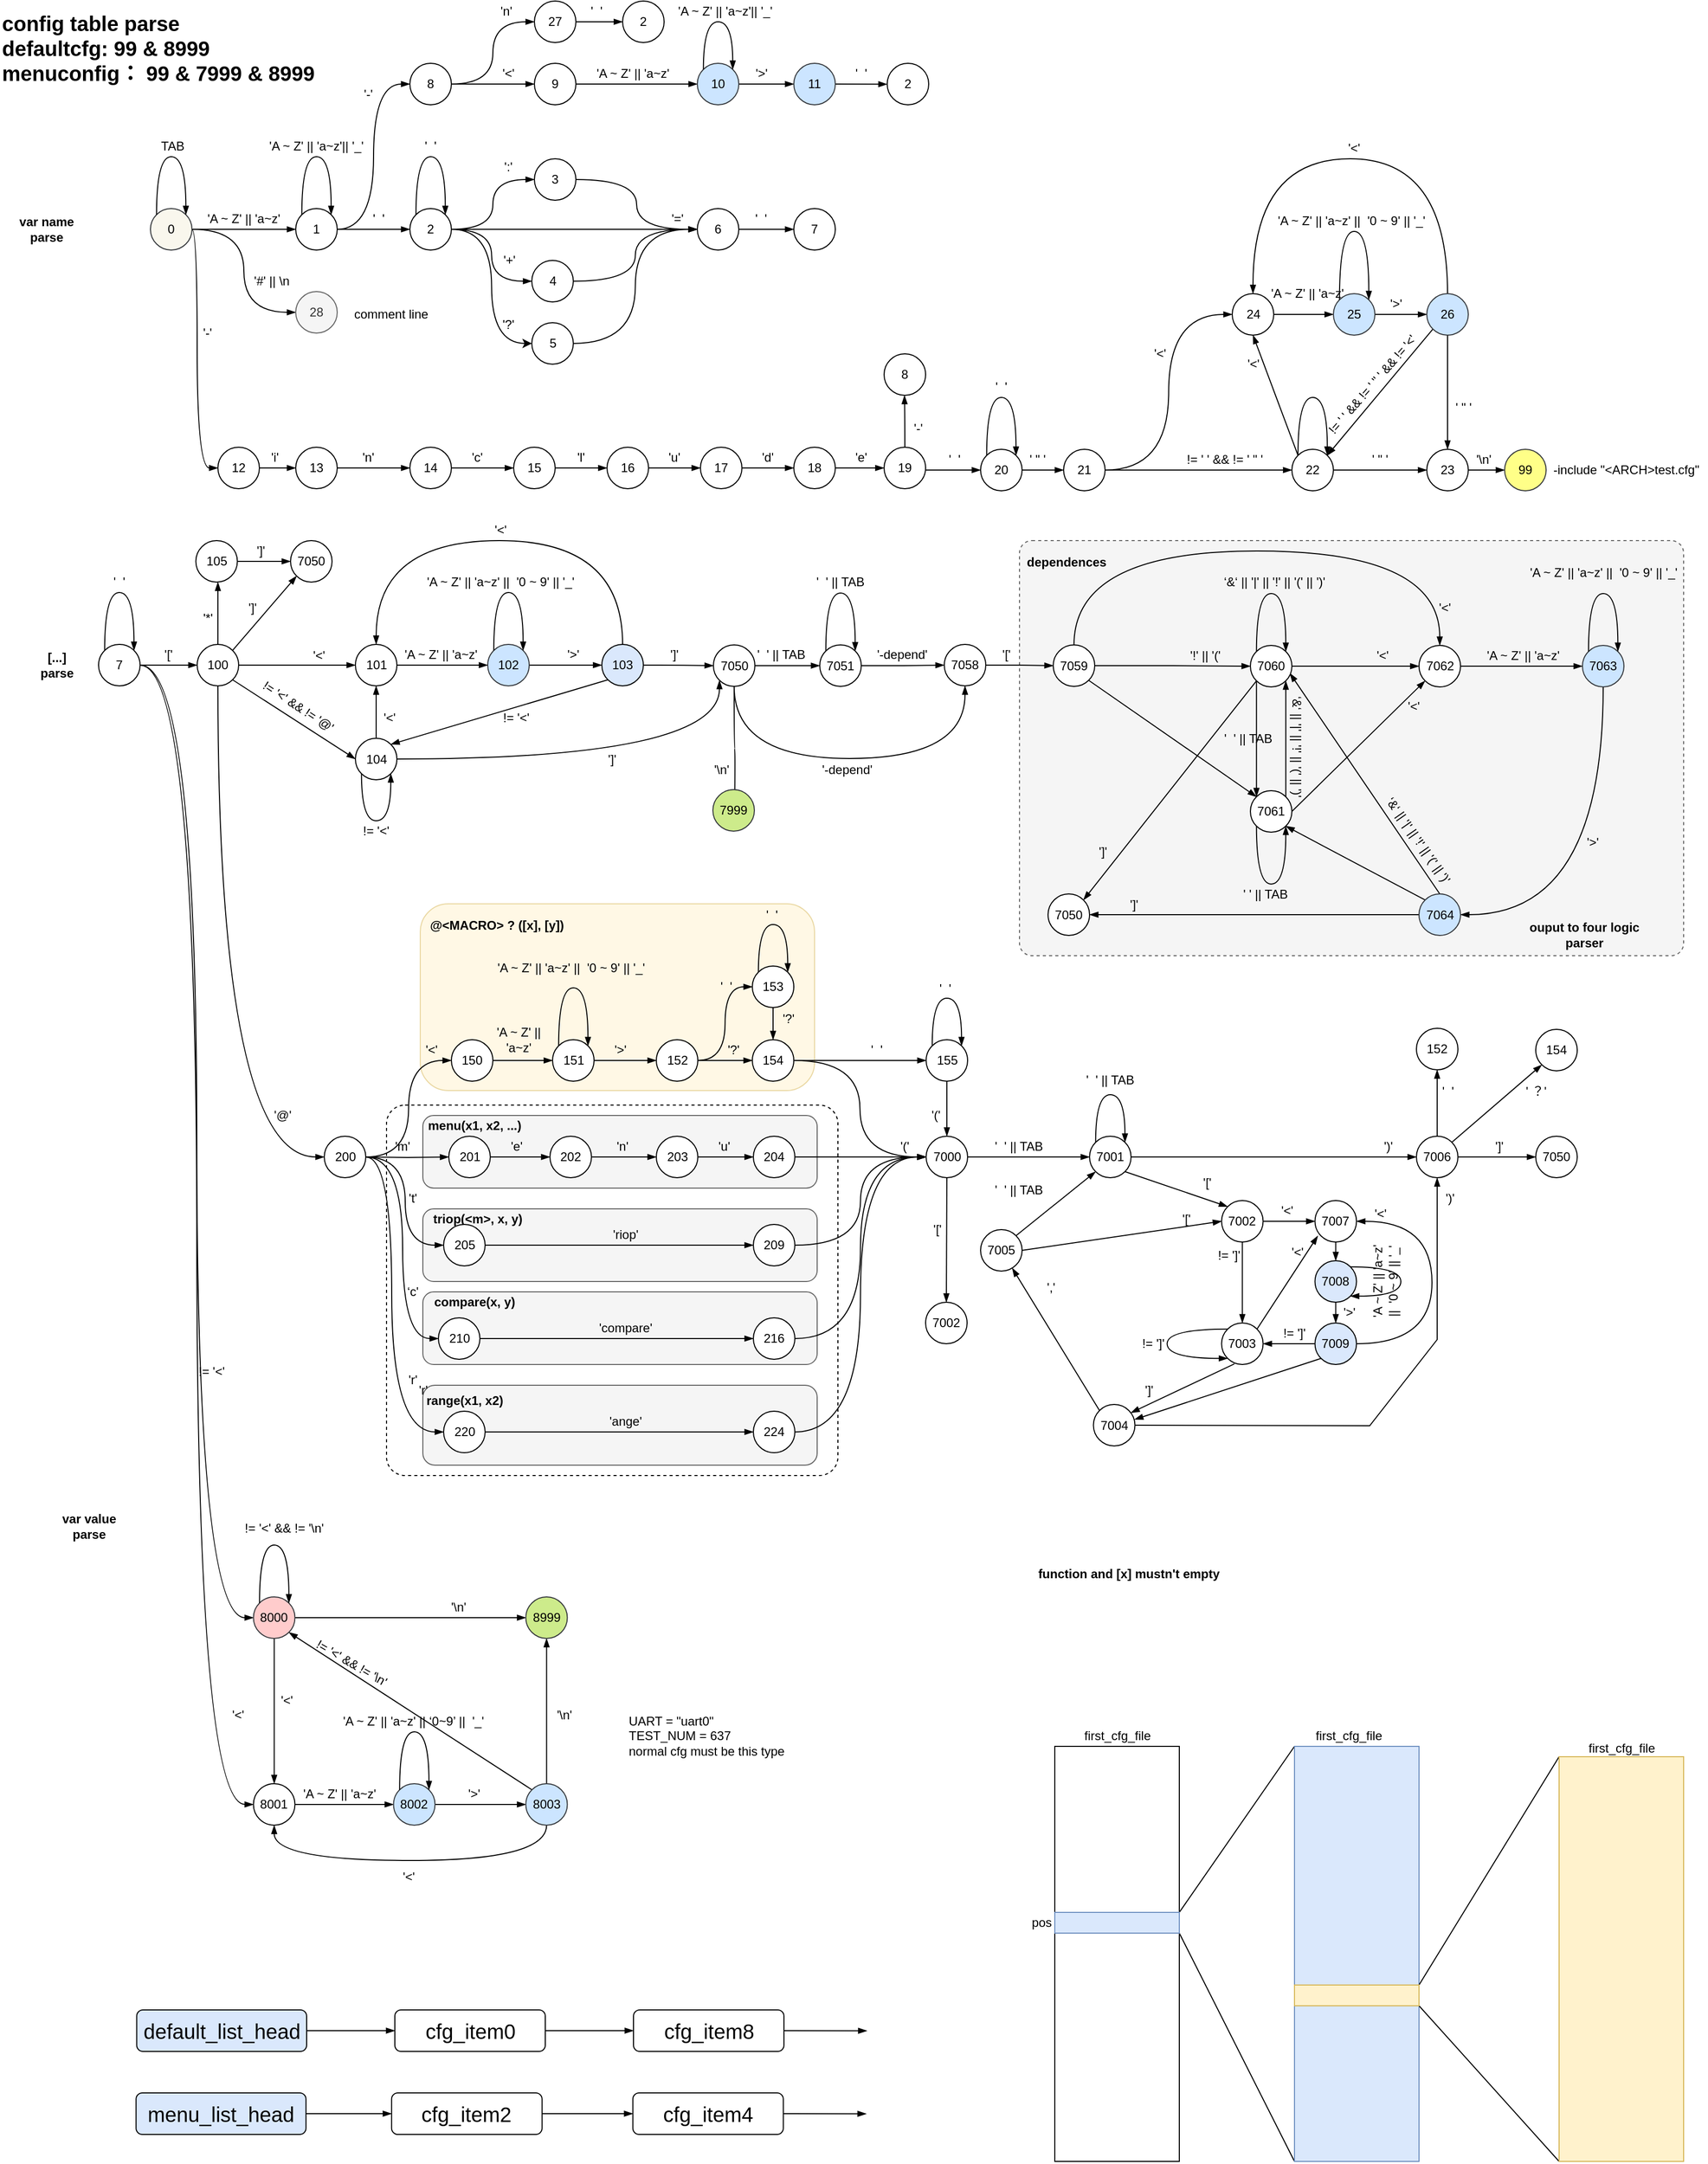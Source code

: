 <mxfile version="14.6.13" type="device"><diagram id="tBe0t3Pylirm7gnWR7oG" name="第 1 页"><mxGraphModel dx="3273" dy="2207" grid="1" gridSize="10" guides="1" tooltips="1" connect="1" arrows="1" fold="1" page="1" pageScale="1" pageWidth="1654" pageHeight="1169" math="0" shadow="0"><root><mxCell id="0"/><mxCell id="1" parent="0"/><mxCell id="OK1rr_ruAz7gnNuMJY7U-288" value="" style="rounded=1;whiteSpace=wrap;html=1;fillColor=#fff2cc;strokeColor=#d6b656;opacity=50;" parent="1" vertex="1"><mxGeometry x="405" y="870" width="380" height="180" as="geometry"/></mxCell><mxCell id="aMAlUSu_RSldC0ZiNKoW-78" value="" style="rounded=1;whiteSpace=wrap;html=1;arcSize=5;dashed=1;" parent="1" vertex="1"><mxGeometry x="372.5" y="1064" width="435" height="357" as="geometry"/></mxCell><mxCell id="aMAlUSu_RSldC0ZiNKoW-24" value="" style="rounded=1;whiteSpace=wrap;html=1;fillColor=#f5f5f5;strokeColor=#666666;fontColor=#333333;" parent="1" vertex="1"><mxGeometry x="407.5" y="1074" width="380" height="70" as="geometry"/></mxCell><mxCell id="omnTp6RYX5335UhKP9Po-33" value="" style="rounded=1;whiteSpace=wrap;html=1;dashed=1;fillColor=#f5f5f5;strokeColor=#666666;fontColor=#333333;arcSize=3;" parent="1" vertex="1"><mxGeometry x="982.5" y="520" width="640" height="400" as="geometry"/></mxCell><mxCell id="NyBKD66GfBHqmWxaIenJ-5" style="edgeStyle=orthogonalEdgeStyle;rounded=0;orthogonalLoop=1;jettySize=auto;html=1;exitX=1;exitY=0.5;exitDx=0;exitDy=0;entryX=0;entryY=0.5;entryDx=0;entryDy=0;endArrow=blockThin;endFill=1;" parent="1" source="NyBKD66GfBHqmWxaIenJ-1" target="NyBKD66GfBHqmWxaIenJ-4" edge="1"><mxGeometry relative="1" as="geometry"/></mxCell><mxCell id="84v3V0MCqmgukR-Zks9B-68" style="edgeStyle=orthogonalEdgeStyle;curved=1;rounded=0;orthogonalLoop=1;jettySize=auto;html=1;exitX=1;exitY=0.5;exitDx=0;exitDy=0;entryX=0;entryY=0.5;entryDx=0;entryDy=0;endArrow=blockThin;endFill=1;" parent="1" source="NyBKD66GfBHqmWxaIenJ-1" target="84v3V0MCqmgukR-Zks9B-65" edge="1"><mxGeometry relative="1" as="geometry"><Array as="points"><mxPoint x="190" y="220"/><mxPoint x="190" y="450"/></Array></mxGeometry></mxCell><mxCell id="GC86ICnSauvwZGR_OUUT-4" style="edgeStyle=orthogonalEdgeStyle;curved=1;rounded=0;orthogonalLoop=1;jettySize=auto;html=1;exitX=1;exitY=0.5;exitDx=0;exitDy=0;entryX=0;entryY=0.5;entryDx=0;entryDy=0;endArrow=blockThin;endFill=1;" parent="1" source="NyBKD66GfBHqmWxaIenJ-1" target="GC86ICnSauvwZGR_OUUT-3" edge="1"><mxGeometry relative="1" as="geometry"/></mxCell><mxCell id="NyBKD66GfBHqmWxaIenJ-1" value="0" style="ellipse;whiteSpace=wrap;html=1;aspect=fixed;fillColor=#f9f7ed;strokeColor=#36393d;" parent="1" vertex="1"><mxGeometry x="145" y="200" width="40" height="40" as="geometry"/></mxCell><mxCell id="NyBKD66GfBHqmWxaIenJ-13" style="edgeStyle=orthogonalEdgeStyle;curved=1;rounded=0;orthogonalLoop=1;jettySize=auto;html=1;exitX=1;exitY=0.5;exitDx=0;exitDy=0;entryX=0;entryY=0.5;entryDx=0;entryDy=0;endArrow=blockThin;endFill=1;" parent="1" source="NyBKD66GfBHqmWxaIenJ-4" target="NyBKD66GfBHqmWxaIenJ-12" edge="1"><mxGeometry relative="1" as="geometry"/></mxCell><mxCell id="84v3V0MCqmgukR-Zks9B-47" style="edgeStyle=orthogonalEdgeStyle;curved=1;rounded=0;orthogonalLoop=1;jettySize=auto;html=1;exitX=1;exitY=0.5;exitDx=0;exitDy=0;entryX=0;entryY=0.5;entryDx=0;entryDy=0;endArrow=blockThin;endFill=1;" parent="1" source="NyBKD66GfBHqmWxaIenJ-4" target="84v3V0MCqmgukR-Zks9B-45" edge="1"><mxGeometry relative="1" as="geometry"/></mxCell><mxCell id="NyBKD66GfBHqmWxaIenJ-4" value="1" style="ellipse;whiteSpace=wrap;html=1;aspect=fixed;" parent="1" vertex="1"><mxGeometry x="285" y="200" width="40" height="40" as="geometry"/></mxCell><mxCell id="NyBKD66GfBHqmWxaIenJ-6" value="'A ~ Z' || 'a~z'" style="text;html=1;strokeColor=none;fillColor=none;align=center;verticalAlign=middle;whiteSpace=wrap;rounded=0;" parent="1" vertex="1"><mxGeometry x="195" y="200" width="80" height="20" as="geometry"/></mxCell><mxCell id="NyBKD66GfBHqmWxaIenJ-10" style="edgeStyle=orthogonalEdgeStyle;curved=1;rounded=0;orthogonalLoop=1;jettySize=auto;html=1;exitX=0;exitY=0;exitDx=0;exitDy=0;entryX=1;entryY=0;entryDx=0;entryDy=0;endArrow=blockThin;endFill=1;" parent="1" source="NyBKD66GfBHqmWxaIenJ-4" target="NyBKD66GfBHqmWxaIenJ-4" edge="1"><mxGeometry relative="1" as="geometry"><Array as="points"><mxPoint x="291" y="150"/><mxPoint x="319" y="150"/></Array></mxGeometry></mxCell><mxCell id="NyBKD66GfBHqmWxaIenJ-11" value="'A ~ Z' || 'a~z'|| '_'" style="text;html=1;strokeColor=none;fillColor=none;align=center;verticalAlign=middle;whiteSpace=wrap;rounded=0;" parent="1" vertex="1"><mxGeometry x="255" y="130" width="100" height="20" as="geometry"/></mxCell><mxCell id="NyBKD66GfBHqmWxaIenJ-17" style="edgeStyle=orthogonalEdgeStyle;curved=1;rounded=0;orthogonalLoop=1;jettySize=auto;html=1;exitX=1;exitY=0.5;exitDx=0;exitDy=0;endArrow=blockThin;endFill=1;entryX=0;entryY=0.5;entryDx=0;entryDy=0;" parent="1" source="NyBKD66GfBHqmWxaIenJ-12" target="NyBKD66GfBHqmWxaIenJ-18" edge="1"><mxGeometry relative="1" as="geometry"><mxPoint x="515" y="220.333" as="targetPoint"/></mxGeometry></mxCell><mxCell id="NyBKD66GfBHqmWxaIenJ-47" style="edgeStyle=orthogonalEdgeStyle;curved=1;rounded=0;orthogonalLoop=1;jettySize=auto;html=1;exitX=1;exitY=0.5;exitDx=0;exitDy=0;entryX=0;entryY=0.5;entryDx=0;entryDy=0;endArrow=blockThin;endFill=1;" parent="1" source="NyBKD66GfBHqmWxaIenJ-12" target="NyBKD66GfBHqmWxaIenJ-45" edge="1"><mxGeometry relative="1" as="geometry"/></mxCell><mxCell id="NyBKD66GfBHqmWxaIenJ-53" style="edgeStyle=orthogonalEdgeStyle;curved=1;rounded=0;orthogonalLoop=1;jettySize=auto;html=1;exitX=1;exitY=0.5;exitDx=0;exitDy=0;entryX=0;entryY=0.5;entryDx=0;entryDy=0;endArrow=blockThin;endFill=1;" parent="1" source="NyBKD66GfBHqmWxaIenJ-12" target="NyBKD66GfBHqmWxaIenJ-52" edge="1"><mxGeometry relative="1" as="geometry"/></mxCell><mxCell id="QZfeg7snHBmf1GG7jNoN-1" style="edgeStyle=orthogonalEdgeStyle;rounded=0;orthogonalLoop=1;jettySize=auto;html=1;exitX=1;exitY=0.5;exitDx=0;exitDy=0;entryX=0;entryY=0.5;entryDx=0;entryDy=0;curved=1;" parent="1" source="NyBKD66GfBHqmWxaIenJ-12" target="NyBKD66GfBHqmWxaIenJ-46" edge="1"><mxGeometry relative="1" as="geometry"/></mxCell><mxCell id="NyBKD66GfBHqmWxaIenJ-12" value="2" style="ellipse;whiteSpace=wrap;html=1;aspect=fixed;" parent="1" vertex="1"><mxGeometry x="395" y="200" width="40" height="40" as="geometry"/></mxCell><mxCell id="NyBKD66GfBHqmWxaIenJ-14" value="'&amp;nbsp; '" style="text;html=1;strokeColor=none;fillColor=none;align=center;verticalAlign=middle;whiteSpace=wrap;rounded=0;" parent="1" vertex="1"><mxGeometry x="350" y="200" width="30" height="20" as="geometry"/></mxCell><mxCell id="NyBKD66GfBHqmWxaIenJ-15" style="edgeStyle=orthogonalEdgeStyle;curved=1;rounded=0;orthogonalLoop=1;jettySize=auto;html=1;exitX=0;exitY=0;exitDx=0;exitDy=0;entryX=1;entryY=0;entryDx=0;entryDy=0;endArrow=blockThin;endFill=1;" parent="1" source="NyBKD66GfBHqmWxaIenJ-12" target="NyBKD66GfBHqmWxaIenJ-12" edge="1"><mxGeometry relative="1" as="geometry"><Array as="points"><mxPoint x="401" y="150"/><mxPoint x="429" y="150"/></Array></mxGeometry></mxCell><mxCell id="NyBKD66GfBHqmWxaIenJ-16" value="'&amp;nbsp; '" style="text;html=1;strokeColor=none;fillColor=none;align=center;verticalAlign=middle;whiteSpace=wrap;rounded=0;" parent="1" vertex="1"><mxGeometry x="385" y="130" width="60" height="20" as="geometry"/></mxCell><mxCell id="NyBKD66GfBHqmWxaIenJ-21" style="edgeStyle=orthogonalEdgeStyle;curved=1;rounded=0;orthogonalLoop=1;jettySize=auto;html=1;exitX=1;exitY=0.5;exitDx=0;exitDy=0;entryX=0;entryY=0.5;entryDx=0;entryDy=0;endArrow=blockThin;endFill=1;" parent="1" source="NyBKD66GfBHqmWxaIenJ-18" target="NyBKD66GfBHqmWxaIenJ-20" edge="1"><mxGeometry relative="1" as="geometry"/></mxCell><mxCell id="NyBKD66GfBHqmWxaIenJ-18" value="6" style="ellipse;whiteSpace=wrap;html=1;aspect=fixed;" parent="1" vertex="1"><mxGeometry x="672" y="200" width="40" height="40" as="geometry"/></mxCell><mxCell id="NyBKD66GfBHqmWxaIenJ-20" value="7" style="ellipse;whiteSpace=wrap;html=1;aspect=fixed;" parent="1" vertex="1"><mxGeometry x="765" y="200" width="40" height="40" as="geometry"/></mxCell><mxCell id="NyBKD66GfBHqmWxaIenJ-22" value="'&amp;nbsp; '" style="text;html=1;strokeColor=none;fillColor=none;align=center;verticalAlign=middle;whiteSpace=wrap;rounded=0;" parent="1" vertex="1"><mxGeometry x="722" y="200" width="23" height="20" as="geometry"/></mxCell><mxCell id="NyBKD66GfBHqmWxaIenJ-33" style="edgeStyle=orthogonalEdgeStyle;curved=1;rounded=0;orthogonalLoop=1;jettySize=auto;html=1;exitX=1;exitY=0.5;exitDx=0;exitDy=0;entryX=0;entryY=0.5;entryDx=0;entryDy=0;endArrow=blockThin;endFill=1;" parent="1" source="NyBKD66GfBHqmWxaIenJ-31" target="NyBKD66GfBHqmWxaIenJ-32" edge="1"><mxGeometry relative="1" as="geometry"/></mxCell><mxCell id="OK1rr_ruAz7gnNuMJY7U-70" style="edgeStyle=orthogonalEdgeStyle;curved=1;rounded=0;orthogonalLoop=1;jettySize=auto;html=1;exitX=1;exitY=0.5;exitDx=0;exitDy=0;entryX=0;entryY=0.5;entryDx=0;entryDy=0;endArrow=blockThin;endFill=1;" parent="1" source="NyBKD66GfBHqmWxaIenJ-31" target="NyBKD66GfBHqmWxaIenJ-99" edge="1"><mxGeometry relative="1" as="geometry"/></mxCell><mxCell id="OK1rr_ruAz7gnNuMJY7U-71" style="edgeStyle=orthogonalEdgeStyle;curved=1;rounded=0;orthogonalLoop=1;jettySize=auto;html=1;exitX=1;exitY=0.5;exitDx=0;exitDy=0;entryX=0;entryY=0.5;entryDx=0;entryDy=0;endArrow=blockThin;endFill=1;" parent="1" source="NyBKD66GfBHqmWxaIenJ-31" target="COuV6WNRenXXBQMVv7Jn-14" edge="1"><mxGeometry relative="1" as="geometry"/></mxCell><mxCell id="NyBKD66GfBHqmWxaIenJ-31" value="7" style="ellipse;whiteSpace=wrap;html=1;aspect=fixed;" parent="1" vertex="1"><mxGeometry x="95" y="620" width="40" height="40" as="geometry"/></mxCell><mxCell id="aMAlUSu_RSldC0ZiNKoW-2" style="edgeStyle=orthogonalEdgeStyle;rounded=0;orthogonalLoop=1;jettySize=auto;html=1;exitX=1;exitY=0.5;exitDx=0;exitDy=0;entryX=0;entryY=0.5;entryDx=0;entryDy=0;endArrow=blockThin;endFill=1;" parent="1" target="aMAlUSu_RSldC0ZiNKoW-1" edge="1"><mxGeometry relative="1" as="geometry"><mxPoint x="352.5" y="1114" as="sourcePoint"/></mxGeometry></mxCell><mxCell id="OK1rr_ruAz7gnNuMJY7U-28" style="edgeStyle=orthogonalEdgeStyle;curved=1;rounded=0;orthogonalLoop=1;jettySize=auto;html=1;exitX=0.5;exitY=0;exitDx=0;exitDy=0;endArrow=blockThin;endFill=1;" parent="1" source="NyBKD66GfBHqmWxaIenJ-32" edge="1"><mxGeometry relative="1" as="geometry"><mxPoint x="210" y="560" as="targetPoint"/></mxGeometry></mxCell><mxCell id="OK1rr_ruAz7gnNuMJY7U-125" style="edgeStyle=orthogonalEdgeStyle;rounded=0;orthogonalLoop=1;jettySize=auto;html=1;exitX=0.5;exitY=1;exitDx=0;exitDy=0;entryX=0;entryY=0.5;entryDx=0;entryDy=0;endArrow=blockThin;endFill=1;curved=1;" parent="1" source="NyBKD66GfBHqmWxaIenJ-32" target="OK1rr_ruAz7gnNuMJY7U-32" edge="1"><mxGeometry relative="1" as="geometry"/></mxCell><mxCell id="OK1rr_ruAz7gnNuMJY7U-185" style="edgeStyle=none;rounded=0;orthogonalLoop=1;jettySize=auto;html=1;exitX=1;exitY=1;exitDx=0;exitDy=0;entryX=0;entryY=0.5;entryDx=0;entryDy=0;endArrow=blockThin;endFill=1;" parent="1" source="NyBKD66GfBHqmWxaIenJ-32" target="OK1rr_ruAz7gnNuMJY7U-60" edge="1"><mxGeometry relative="1" as="geometry"/></mxCell><mxCell id="HCUk6oOPhr4YSZUs3o-d-3" style="rounded=0;orthogonalLoop=1;jettySize=auto;html=1;exitX=1;exitY=0;exitDx=0;exitDy=0;entryX=0;entryY=1;entryDx=0;entryDy=0;endArrow=blockThin;endFill=1;" parent="1" source="NyBKD66GfBHqmWxaIenJ-32" target="OK1rr_ruAz7gnNuMJY7U-29" edge="1"><mxGeometry relative="1" as="geometry"/></mxCell><mxCell id="NyBKD66GfBHqmWxaIenJ-32" value="100" style="ellipse;whiteSpace=wrap;html=1;aspect=fixed;" parent="1" vertex="1"><mxGeometry x="190" y="620" width="40" height="40" as="geometry"/></mxCell><mxCell id="NyBKD66GfBHqmWxaIenJ-34" style="edgeStyle=orthogonalEdgeStyle;curved=1;rounded=0;orthogonalLoop=1;jettySize=auto;html=1;exitX=0;exitY=0;exitDx=0;exitDy=0;entryX=1;entryY=0;entryDx=0;entryDy=0;endArrow=blockThin;endFill=1;" parent="1" edge="1"><mxGeometry relative="1" as="geometry"><mxPoint x="100.858" y="625.858" as="sourcePoint"/><mxPoint x="129.142" y="625.858" as="targetPoint"/><Array as="points"><mxPoint x="101" y="570"/><mxPoint x="129" y="570"/></Array></mxGeometry></mxCell><mxCell id="NyBKD66GfBHqmWxaIenJ-35" value="'&amp;nbsp; '" style="text;html=1;strokeColor=none;fillColor=none;align=center;verticalAlign=middle;whiteSpace=wrap;rounded=0;" parent="1" vertex="1"><mxGeometry x="85" y="550" width="60" height="20" as="geometry"/></mxCell><mxCell id="NyBKD66GfBHqmWxaIenJ-38" value="'['" style="text;html=1;strokeColor=none;fillColor=none;align=center;verticalAlign=middle;whiteSpace=wrap;rounded=0;" parent="1" vertex="1"><mxGeometry x="145" y="620" width="35" height="20" as="geometry"/></mxCell><mxCell id="NyBKD66GfBHqmWxaIenJ-56" style="edgeStyle=orthogonalEdgeStyle;curved=1;rounded=0;orthogonalLoop=1;jettySize=auto;html=1;exitX=1;exitY=0.5;exitDx=0;exitDy=0;entryX=0;entryY=0.5;entryDx=0;entryDy=0;endArrow=blockThin;endFill=1;" parent="1" source="NyBKD66GfBHqmWxaIenJ-45" target="NyBKD66GfBHqmWxaIenJ-18" edge="1"><mxGeometry relative="1" as="geometry"/></mxCell><mxCell id="NyBKD66GfBHqmWxaIenJ-45" value="4" style="ellipse;whiteSpace=wrap;html=1;aspect=fixed;" parent="1" vertex="1"><mxGeometry x="512.5" y="250" width="40" height="40" as="geometry"/></mxCell><mxCell id="NyBKD66GfBHqmWxaIenJ-57" style="edgeStyle=orthogonalEdgeStyle;curved=1;rounded=0;orthogonalLoop=1;jettySize=auto;html=1;exitX=1;exitY=0.5;exitDx=0;exitDy=0;entryX=0;entryY=0.5;entryDx=0;entryDy=0;endArrow=blockThin;endFill=1;" parent="1" source="NyBKD66GfBHqmWxaIenJ-46" target="NyBKD66GfBHqmWxaIenJ-18" edge="1"><mxGeometry relative="1" as="geometry"/></mxCell><mxCell id="NyBKD66GfBHqmWxaIenJ-46" value="5" style="ellipse;whiteSpace=wrap;html=1;aspect=fixed;" parent="1" vertex="1"><mxGeometry x="512.5" y="310" width="40" height="40" as="geometry"/></mxCell><mxCell id="NyBKD66GfBHqmWxaIenJ-50" value="'+'" style="text;html=1;strokeColor=none;fillColor=none;align=center;verticalAlign=middle;whiteSpace=wrap;rounded=0;" parent="1" vertex="1"><mxGeometry x="461.25" y="240" width="60" height="20" as="geometry"/></mxCell><mxCell id="NyBKD66GfBHqmWxaIenJ-51" value="'?'" style="text;html=1;strokeColor=none;fillColor=none;align=center;verticalAlign=middle;whiteSpace=wrap;rounded=0;" parent="1" vertex="1"><mxGeometry x="460" y="302" width="60" height="20" as="geometry"/></mxCell><mxCell id="NyBKD66GfBHqmWxaIenJ-55" style="edgeStyle=orthogonalEdgeStyle;curved=1;rounded=0;orthogonalLoop=1;jettySize=auto;html=1;exitX=1;exitY=0.5;exitDx=0;exitDy=0;entryX=0;entryY=0.5;entryDx=0;entryDy=0;endArrow=blockThin;endFill=1;" parent="1" source="NyBKD66GfBHqmWxaIenJ-52" target="NyBKD66GfBHqmWxaIenJ-18" edge="1"><mxGeometry relative="1" as="geometry"/></mxCell><mxCell id="NyBKD66GfBHqmWxaIenJ-52" value="3" style="ellipse;whiteSpace=wrap;html=1;aspect=fixed;" parent="1" vertex="1"><mxGeometry x="515" y="152" width="40" height="40" as="geometry"/></mxCell><mxCell id="NyBKD66GfBHqmWxaIenJ-54" value="':'" style="text;html=1;strokeColor=none;fillColor=none;align=center;verticalAlign=middle;whiteSpace=wrap;rounded=0;" parent="1" vertex="1"><mxGeometry x="460" y="150" width="60" height="20" as="geometry"/></mxCell><mxCell id="NyBKD66GfBHqmWxaIenJ-62" value="config table parse&lt;br style=&quot;font-size: 20px;&quot;&gt;defaultcfg: 99 &amp;amp; 8999&lt;br style=&quot;font-size: 20px;&quot;&gt;menuconfig： 99 &amp;amp; 7999 &amp;amp; 8999&amp;nbsp;" style="text;html=1;strokeColor=none;fillColor=none;align=left;verticalAlign=middle;whiteSpace=wrap;rounded=0;dashed=1;fontSize=20;fontStyle=1" parent="1" vertex="1"><mxGeometry width="310" height="90" as="geometry"/></mxCell><mxCell id="NyBKD66GfBHqmWxaIenJ-64" value="var name parse" style="text;html=1;strokeColor=none;fillColor=none;align=center;verticalAlign=middle;whiteSpace=wrap;rounded=0;dashed=1;fontSize=12;fontStyle=1" parent="1" vertex="1"><mxGeometry x="15" y="210" width="60" height="20" as="geometry"/></mxCell><mxCell id="NyBKD66GfBHqmWxaIenJ-66" value="[...] parse" style="text;html=1;strokeColor=none;fillColor=none;align=center;verticalAlign=middle;whiteSpace=wrap;rounded=0;dashed=1;fontSize=12;fontStyle=1" parent="1" vertex="1"><mxGeometry x="35" y="630" width="40" height="20" as="geometry"/></mxCell><mxCell id="NyBKD66GfBHqmWxaIenJ-70" value="'\n'" style="text;html=1;strokeColor=none;fillColor=none;align=center;verticalAlign=middle;whiteSpace=wrap;rounded=0;" parent="1" vertex="1"><mxGeometry x="682.5" y="730.5" width="25" height="20" as="geometry"/></mxCell><mxCell id="1pMix9AApWtZGXROIuMj-5" style="edgeStyle=orthogonalEdgeStyle;curved=1;rounded=0;orthogonalLoop=1;jettySize=auto;html=1;entryX=0;entryY=0.5;entryDx=0;entryDy=0;endArrow=blockThin;endFill=1;exitX=1;exitY=0.5;exitDx=0;exitDy=0;" parent="1" source="NyBKD66GfBHqmWxaIenJ-89" target="1pMix9AApWtZGXROIuMj-1" edge="1"><mxGeometry relative="1" as="geometry"><mxPoint x="682.5" y="640.5" as="sourcePoint"/></mxGeometry></mxCell><mxCell id="zgB43DYsHNfnQhVACp7V-6" style="edgeStyle=orthogonalEdgeStyle;rounded=0;orthogonalLoop=1;jettySize=auto;html=1;exitX=0.5;exitY=1;exitDx=0;exitDy=0;endArrow=blockThin;endFill=1;curved=1;" edge="1" parent="1" source="NyBKD66GfBHqmWxaIenJ-89"><mxGeometry relative="1" as="geometry"><mxPoint x="708" y="780" as="targetPoint"/></mxGeometry></mxCell><mxCell id="zgB43DYsHNfnQhVACp7V-14" style="edgeStyle=orthogonalEdgeStyle;rounded=0;orthogonalLoop=1;jettySize=auto;html=1;exitX=0.5;exitY=1;exitDx=0;exitDy=0;entryX=0.5;entryY=1;entryDx=0;entryDy=0;endArrow=blockThin;endFill=1;curved=1;" edge="1" parent="1" source="NyBKD66GfBHqmWxaIenJ-89" target="zgB43DYsHNfnQhVACp7V-2"><mxGeometry relative="1" as="geometry"><Array as="points"><mxPoint x="708" y="730"/><mxPoint x="930" y="730"/></Array></mxGeometry></mxCell><mxCell id="NyBKD66GfBHqmWxaIenJ-89" value="7050" style="ellipse;whiteSpace=wrap;html=1;aspect=fixed;" parent="1" vertex="1"><mxGeometry x="687.5" y="620.5" width="40" height="40" as="geometry"/></mxCell><mxCell id="COuV6WNRenXXBQMVv7Jn-30" style="edgeStyle=orthogonalEdgeStyle;curved=1;rounded=0;orthogonalLoop=1;jettySize=auto;html=1;exitX=0.5;exitY=1;exitDx=0;exitDy=0;entryX=0.5;entryY=0;entryDx=0;entryDy=0;endArrow=blockThin;endFill=1;" parent="1" source="NyBKD66GfBHqmWxaIenJ-99" target="COuV6WNRenXXBQMVv7Jn-14" edge="1"><mxGeometry relative="1" as="geometry"/></mxCell><mxCell id="OK1rr_ruAz7gnNuMJY7U-114" style="edgeStyle=orthogonalEdgeStyle;curved=1;rounded=0;orthogonalLoop=1;jettySize=auto;html=1;exitX=1;exitY=0.5;exitDx=0;exitDy=0;endArrow=blockThin;endFill=1;entryX=0;entryY=0.5;entryDx=0;entryDy=0;" parent="1" source="NyBKD66GfBHqmWxaIenJ-99" target="COuV6WNRenXXBQMVv7Jn-47" edge="1"><mxGeometry relative="1" as="geometry"><mxPoint x="374.25" y="1558" as="targetPoint"/></mxGeometry></mxCell><mxCell id="NyBKD66GfBHqmWxaIenJ-99" value="8000" style="ellipse;whiteSpace=wrap;html=1;aspect=fixed;fillColor=#ffcccc;strokeColor=#36393d;" parent="1" vertex="1"><mxGeometry x="244.25" y="1538" width="40" height="40" as="geometry"/></mxCell><mxCell id="NyBKD66GfBHqmWxaIenJ-122" value="var value parse" style="text;html=1;strokeColor=none;fillColor=none;align=center;verticalAlign=middle;whiteSpace=wrap;rounded=0;dashed=1;fontSize=12;fontStyle=1" parent="1" vertex="1"><mxGeometry x="55.5" y="1460" width="60" height="20" as="geometry"/></mxCell><mxCell id="omnTp6RYX5335UhKP9Po-20" style="edgeStyle=orthogonalEdgeStyle;curved=1;rounded=0;orthogonalLoop=1;jettySize=auto;html=1;exitX=1;exitY=0;exitDx=0;exitDy=0;entryX=1;entryY=1;entryDx=0;entryDy=0;endArrow=blockThin;endFill=1;" parent="1" source="NyBKD66GfBHqmWxaIenJ-133" target="omnTp6RYX5335UhKP9Po-4" edge="1"><mxGeometry relative="1" as="geometry"/></mxCell><mxCell id="OK1rr_ruAz7gnNuMJY7U-178" style="edgeStyle=none;rounded=0;orthogonalLoop=1;jettySize=auto;html=1;exitX=1;exitY=0.5;exitDx=0;exitDy=0;entryX=0;entryY=1;entryDx=0;entryDy=0;endArrow=blockThin;endFill=1;" parent="1" source="NyBKD66GfBHqmWxaIenJ-133" target="COuV6WNRenXXBQMVv7Jn-1" edge="1"><mxGeometry relative="1" as="geometry"/></mxCell><mxCell id="NyBKD66GfBHqmWxaIenJ-133" value="7061" style="ellipse;whiteSpace=wrap;html=1;aspect=fixed;" parent="1" vertex="1"><mxGeometry x="1205" y="761" width="40" height="40" as="geometry"/></mxCell><mxCell id="COuV6WNRenXXBQMVv7Jn-6" style="edgeStyle=orthogonalEdgeStyle;rounded=0;orthogonalLoop=1;jettySize=auto;html=1;exitX=0.5;exitY=1;exitDx=0;exitDy=0;entryX=1;entryY=0.5;entryDx=0;entryDy=0;endArrow=blockThin;endFill=1;curved=1;" parent="1" source="NyBKD66GfBHqmWxaIenJ-149" target="COuV6WNRenXXBQMVv7Jn-5" edge="1"><mxGeometry relative="1" as="geometry"/></mxCell><mxCell id="NyBKD66GfBHqmWxaIenJ-149" value="7063" style="ellipse;whiteSpace=wrap;html=1;aspect=fixed;fillColor=#cce5ff;strokeColor=#36393d;" parent="1" vertex="1"><mxGeometry x="1525" y="621" width="40" height="40" as="geometry"/></mxCell><mxCell id="NyBKD66GfBHqmWxaIenJ-158" value="7999" style="ellipse;whiteSpace=wrap;html=1;aspect=fixed;fillColor=#cdeb8b;strokeColor=#36393d;" parent="1" vertex="1"><mxGeometry x="687" y="760" width="40" height="40" as="geometry"/></mxCell><mxCell id="NyBKD66GfBHqmWxaIenJ-159" value="'='" style="text;html=1;strokeColor=none;fillColor=none;align=center;verticalAlign=middle;whiteSpace=wrap;rounded=0;" parent="1" vertex="1"><mxGeometry x="622.5" y="200" width="60" height="20" as="geometry"/></mxCell><mxCell id="NyBKD66GfBHqmWxaIenJ-160" style="edgeStyle=orthogonalEdgeStyle;curved=1;rounded=0;orthogonalLoop=1;jettySize=auto;html=1;exitX=0;exitY=0;exitDx=0;exitDy=0;entryX=1;entryY=0;entryDx=0;entryDy=0;fontSize=12;endArrow=blockThin;endFill=1;" parent="1" source="NyBKD66GfBHqmWxaIenJ-149" target="NyBKD66GfBHqmWxaIenJ-149" edge="1"><mxGeometry relative="1" as="geometry"><Array as="points"><mxPoint x="1531" y="571"/><mxPoint x="1559" y="571"/></Array></mxGeometry></mxCell><mxCell id="COuV6WNRenXXBQMVv7Jn-4" style="edgeStyle=orthogonalEdgeStyle;rounded=0;orthogonalLoop=1;jettySize=auto;html=1;exitX=1;exitY=0.5;exitDx=0;exitDy=0;entryX=0;entryY=0.5;entryDx=0;entryDy=0;endArrow=blockThin;endFill=1;" parent="1" source="COuV6WNRenXXBQMVv7Jn-1" target="NyBKD66GfBHqmWxaIenJ-149" edge="1"><mxGeometry relative="1" as="geometry"/></mxCell><mxCell id="COuV6WNRenXXBQMVv7Jn-1" value="7062" style="ellipse;whiteSpace=wrap;html=1;aspect=fixed;" parent="1" vertex="1"><mxGeometry x="1367.5" y="621" width="40" height="40" as="geometry"/></mxCell><mxCell id="OK1rr_ruAz7gnNuMJY7U-182" style="edgeStyle=none;rounded=0;orthogonalLoop=1;jettySize=auto;html=1;exitX=0;exitY=0;exitDx=0;exitDy=0;entryX=1;entryY=1;entryDx=0;entryDy=0;endArrow=blockThin;endFill=1;" parent="1" source="COuV6WNRenXXBQMVv7Jn-5" target="NyBKD66GfBHqmWxaIenJ-133" edge="1"><mxGeometry relative="1" as="geometry"/></mxCell><mxCell id="OK1rr_ruAz7gnNuMJY7U-220" style="edgeStyle=none;rounded=0;orthogonalLoop=1;jettySize=auto;html=1;exitX=0.5;exitY=0;exitDx=0;exitDy=0;entryX=0.951;entryY=0.671;entryDx=0;entryDy=0;entryPerimeter=0;endArrow=blockThin;endFill=1;" parent="1" source="COuV6WNRenXXBQMVv7Jn-5" target="omnTp6RYX5335UhKP9Po-4" edge="1"><mxGeometry relative="1" as="geometry"/></mxCell><mxCell id="zgB43DYsHNfnQhVACp7V-8" style="edgeStyle=orthogonalEdgeStyle;curved=1;rounded=0;orthogonalLoop=1;jettySize=auto;html=1;exitX=0;exitY=0.5;exitDx=0;exitDy=0;entryX=1;entryY=0.5;entryDx=0;entryDy=0;endArrow=blockThin;endFill=1;" edge="1" parent="1" source="COuV6WNRenXXBQMVv7Jn-5" target="zgB43DYsHNfnQhVACp7V-7"><mxGeometry relative="1" as="geometry"/></mxCell><mxCell id="COuV6WNRenXXBQMVv7Jn-5" value="7064" style="ellipse;whiteSpace=wrap;html=1;aspect=fixed;fillColor=#cce5ff;strokeColor=#36393d;" parent="1" vertex="1"><mxGeometry x="1367.5" y="860.5" width="40" height="40" as="geometry"/></mxCell><mxCell id="COuV6WNRenXXBQMVv7Jn-8" value="'&amp;gt;'" style="text;html=1;strokeColor=none;fillColor=none;align=center;verticalAlign=middle;whiteSpace=wrap;rounded=0;" parent="1" vertex="1"><mxGeometry x="1517.5" y="801" width="33.5" height="20" as="geometry"/></mxCell><mxCell id="COuV6WNRenXXBQMVv7Jn-12" value="'A ~ Z' || 'a~z' ||&amp;nbsp; '0 ~ 9' || '_'" style="text;html=1;strokeColor=none;fillColor=none;align=center;verticalAlign=middle;whiteSpace=wrap;rounded=0;" parent="1" vertex="1"><mxGeometry x="1472.5" y="541" width="145" height="20" as="geometry"/></mxCell><mxCell id="COuV6WNRenXXBQMVv7Jn-13" value="'A ~ Z' || 'a~z'" style="text;html=1;strokeColor=none;fillColor=none;align=center;verticalAlign=middle;whiteSpace=wrap;rounded=0;" parent="1" vertex="1"><mxGeometry x="1422.5" y="621" width="90" height="20" as="geometry"/></mxCell><mxCell id="COuV6WNRenXXBQMVv7Jn-21" style="edgeStyle=orthogonalEdgeStyle;curved=1;rounded=0;orthogonalLoop=1;jettySize=auto;html=1;exitX=1;exitY=0.5;exitDx=0;exitDy=0;entryX=0;entryY=0.5;entryDx=0;entryDy=0;endArrow=blockThin;endFill=1;" parent="1" source="COuV6WNRenXXBQMVv7Jn-14" target="COuV6WNRenXXBQMVv7Jn-20" edge="1"><mxGeometry relative="1" as="geometry"/></mxCell><mxCell id="COuV6WNRenXXBQMVv7Jn-14" value="8001" style="ellipse;whiteSpace=wrap;html=1;aspect=fixed;" parent="1" vertex="1"><mxGeometry x="244.25" y="1718" width="40" height="40" as="geometry"/></mxCell><mxCell id="COuV6WNRenXXBQMVv7Jn-17" value="UART = &quot;uart0&quot;&lt;br&gt;TEST_NUM = 637&lt;br&gt;normal cfg must be this type" style="text;html=1;strokeColor=none;fillColor=none;align=left;verticalAlign=middle;whiteSpace=wrap;rounded=0;" parent="1" vertex="1"><mxGeometry x="604" y="1662" width="170" height="20" as="geometry"/></mxCell><mxCell id="COuV6WNRenXXBQMVv7Jn-27" style="edgeStyle=orthogonalEdgeStyle;curved=1;rounded=0;orthogonalLoop=1;jettySize=auto;html=1;exitX=1;exitY=0.5;exitDx=0;exitDy=0;entryX=0;entryY=0.5;entryDx=0;entryDy=0;endArrow=blockThin;endFill=1;" parent="1" source="COuV6WNRenXXBQMVv7Jn-20" target="COuV6WNRenXXBQMVv7Jn-26" edge="1"><mxGeometry relative="1" as="geometry"/></mxCell><mxCell id="COuV6WNRenXXBQMVv7Jn-20" value="8002" style="ellipse;whiteSpace=wrap;html=1;aspect=fixed;fillColor=#cce5ff;strokeColor=#36393d;" parent="1" vertex="1"><mxGeometry x="379.25" y="1718" width="40" height="40" as="geometry"/></mxCell><mxCell id="COuV6WNRenXXBQMVv7Jn-22" value="'A ~ Z' || 'a~z'&amp;nbsp;" style="text;html=1;strokeColor=none;fillColor=none;align=center;verticalAlign=middle;whiteSpace=wrap;rounded=0;" parent="1" vertex="1"><mxGeometry x="289.25" y="1718" width="80" height="20" as="geometry"/></mxCell><mxCell id="COuV6WNRenXXBQMVv7Jn-24" value="'A ~ Z' || 'a~z' || ‘0~9’ ||&amp;nbsp; '_'" style="text;html=1;strokeColor=none;fillColor=none;align=center;verticalAlign=middle;whiteSpace=wrap;rounded=0;" parent="1" vertex="1"><mxGeometry x="321.75" y="1648" width="152.5" height="20" as="geometry"/></mxCell><mxCell id="COuV6WNRenXXBQMVv7Jn-25" style="edgeStyle=orthogonalEdgeStyle;curved=1;rounded=0;orthogonalLoop=1;jettySize=auto;html=1;exitX=0;exitY=0;exitDx=0;exitDy=0;entryX=1;entryY=0;entryDx=0;entryDy=0;endArrow=blockThin;endFill=1;" parent="1" source="COuV6WNRenXXBQMVv7Jn-20" target="COuV6WNRenXXBQMVv7Jn-20" edge="1"><mxGeometry relative="1" as="geometry"><Array as="points"><mxPoint x="385.25" y="1668"/><mxPoint x="413.25" y="1668"/></Array></mxGeometry></mxCell><mxCell id="OK1rr_ruAz7gnNuMJY7U-116" style="edgeStyle=orthogonalEdgeStyle;curved=1;rounded=0;orthogonalLoop=1;jettySize=auto;html=1;exitX=0.5;exitY=1;exitDx=0;exitDy=0;entryX=0.5;entryY=1;entryDx=0;entryDy=0;endArrow=blockThin;endFill=1;" parent="1" source="COuV6WNRenXXBQMVv7Jn-26" target="COuV6WNRenXXBQMVv7Jn-14" edge="1"><mxGeometry relative="1" as="geometry"><Array as="points"><mxPoint x="527.25" y="1792"/><mxPoint x="264.25" y="1792"/></Array></mxGeometry></mxCell><mxCell id="OK1rr_ruAz7gnNuMJY7U-118" style="rounded=0;orthogonalLoop=1;jettySize=auto;html=1;exitX=0;exitY=0;exitDx=0;exitDy=0;entryX=1;entryY=1;entryDx=0;entryDy=0;endArrow=blockThin;endFill=1;" parent="1" source="COuV6WNRenXXBQMVv7Jn-26" target="NyBKD66GfBHqmWxaIenJ-99" edge="1"><mxGeometry relative="1" as="geometry"/></mxCell><mxCell id="OK1rr_ruAz7gnNuMJY7U-123" style="edgeStyle=orthogonalEdgeStyle;curved=1;rounded=0;orthogonalLoop=1;jettySize=auto;html=1;exitX=0.5;exitY=0;exitDx=0;exitDy=0;entryX=0.5;entryY=1;entryDx=0;entryDy=0;endArrow=blockThin;endFill=1;" parent="1" source="COuV6WNRenXXBQMVv7Jn-26" target="COuV6WNRenXXBQMVv7Jn-47" edge="1"><mxGeometry relative="1" as="geometry"/></mxCell><mxCell id="COuV6WNRenXXBQMVv7Jn-26" value="8003" style="ellipse;whiteSpace=wrap;html=1;aspect=fixed;fillColor=#cce5ff;strokeColor=#36393d;" parent="1" vertex="1"><mxGeometry x="506.75" y="1718" width="40" height="40" as="geometry"/></mxCell><mxCell id="COuV6WNRenXXBQMVv7Jn-28" value="'&amp;gt;'" style="text;html=1;strokeColor=none;fillColor=none;align=center;verticalAlign=middle;whiteSpace=wrap;rounded=0;" parent="1" vertex="1"><mxGeometry x="436.75" y="1718" width="40" height="20" as="geometry"/></mxCell><mxCell id="COuV6WNRenXXBQMVv7Jn-29" style="edgeStyle=orthogonalEdgeStyle;curved=1;rounded=0;orthogonalLoop=1;jettySize=auto;html=1;exitX=0;exitY=0;exitDx=0;exitDy=0;entryX=1;entryY=0;entryDx=0;entryDy=0;endArrow=blockThin;endFill=1;" parent="1" source="NyBKD66GfBHqmWxaIenJ-99" target="NyBKD66GfBHqmWxaIenJ-99" edge="1"><mxGeometry relative="1" as="geometry"><Array as="points"><mxPoint x="250.25" y="1488"/><mxPoint x="278.25" y="1488"/></Array></mxGeometry></mxCell><mxCell id="COuV6WNRenXXBQMVv7Jn-31" value="'&amp;lt;'" style="text;html=1;strokeColor=none;fillColor=none;align=center;verticalAlign=middle;whiteSpace=wrap;rounded=0;" parent="1" vertex="1"><mxGeometry x="254.25" y="1628" width="45" height="20" as="geometry"/></mxCell><mxCell id="COuV6WNRenXXBQMVv7Jn-33" value="'&amp;lt;'" style="text;html=1;strokeColor=none;fillColor=none;align=center;verticalAlign=middle;whiteSpace=wrap;rounded=0;" parent="1" vertex="1"><mxGeometry x="374.25" y="1798" width="40" height="20" as="geometry"/></mxCell><mxCell id="COuV6WNRenXXBQMVv7Jn-44" value="!= '&amp;lt;' &amp;amp;&amp;amp; != '\n'" style="text;html=1;strokeColor=none;fillColor=none;align=center;verticalAlign=middle;whiteSpace=wrap;rounded=0;rotation=30;" parent="1" vertex="1"><mxGeometry x="294.25" y="1592" width="90" height="20" as="geometry"/></mxCell><mxCell id="COuV6WNRenXXBQMVv7Jn-47" value="8999" style="ellipse;whiteSpace=wrap;html=1;aspect=fixed;fillColor=#cdeb8b;strokeColor=#36393d;" parent="1" vertex="1"><mxGeometry x="506.75" y="1538" width="40" height="40" as="geometry"/></mxCell><mxCell id="COuV6WNRenXXBQMVv7Jn-49" value="'\n'" style="text;html=1;strokeColor=none;fillColor=none;align=center;verticalAlign=middle;whiteSpace=wrap;rounded=0;" parent="1" vertex="1"><mxGeometry x="411.75" y="1538" width="60" height="20" as="geometry"/></mxCell><mxCell id="84v3V0MCqmgukR-Zks9B-5" style="edgeStyle=orthogonalEdgeStyle;curved=1;rounded=0;orthogonalLoop=1;jettySize=auto;html=1;exitX=1;exitY=0.5;exitDx=0;exitDy=0;entryX=0;entryY=0.5;entryDx=0;entryDy=0;endArrow=blockThin;endFill=1;" parent="1" source="84v3V0MCqmgukR-Zks9B-1" target="84v3V0MCqmgukR-Zks9B-4" edge="1"><mxGeometry relative="1" as="geometry"/></mxCell><mxCell id="84v3V0MCqmgukR-Zks9B-1" value="13" style="ellipse;whiteSpace=wrap;html=1;aspect=fixed;" parent="1" vertex="1"><mxGeometry x="285" y="430" width="40" height="40" as="geometry"/></mxCell><mxCell id="84v3V0MCqmgukR-Zks9B-3" value="'-'" style="text;html=1;strokeColor=none;fillColor=none;align=center;verticalAlign=middle;whiteSpace=wrap;rounded=0;" parent="1" vertex="1"><mxGeometry x="185" y="310" width="30" height="20" as="geometry"/></mxCell><mxCell id="84v3V0MCqmgukR-Zks9B-8" style="edgeStyle=orthogonalEdgeStyle;curved=1;rounded=0;orthogonalLoop=1;jettySize=auto;html=1;exitX=1;exitY=0.5;exitDx=0;exitDy=0;endArrow=blockThin;endFill=1;" parent="1" source="84v3V0MCqmgukR-Zks9B-4" target="84v3V0MCqmgukR-Zks9B-7" edge="1"><mxGeometry relative="1" as="geometry"/></mxCell><mxCell id="84v3V0MCqmgukR-Zks9B-4" value="14" style="ellipse;whiteSpace=wrap;html=1;aspect=fixed;" parent="1" vertex="1"><mxGeometry x="395" y="430" width="40" height="40" as="geometry"/></mxCell><mxCell id="84v3V0MCqmgukR-Zks9B-6" value="'n'" style="text;html=1;strokeColor=none;fillColor=none;align=center;verticalAlign=middle;whiteSpace=wrap;rounded=0;" parent="1" vertex="1"><mxGeometry x="340" y="430" width="30" height="20" as="geometry"/></mxCell><mxCell id="84v3V0MCqmgukR-Zks9B-11" style="edgeStyle=orthogonalEdgeStyle;curved=1;rounded=0;orthogonalLoop=1;jettySize=auto;html=1;exitX=1;exitY=0.5;exitDx=0;exitDy=0;entryX=0;entryY=0.5;entryDx=0;entryDy=0;endArrow=blockThin;endFill=1;" parent="1" source="84v3V0MCqmgukR-Zks9B-7" target="84v3V0MCqmgukR-Zks9B-10" edge="1"><mxGeometry relative="1" as="geometry"/></mxCell><mxCell id="84v3V0MCqmgukR-Zks9B-7" value="15" style="ellipse;whiteSpace=wrap;html=1;aspect=fixed;" parent="1" vertex="1"><mxGeometry x="495" y="430" width="40" height="40" as="geometry"/></mxCell><mxCell id="84v3V0MCqmgukR-Zks9B-9" value="'c'" style="text;html=1;strokeColor=none;fillColor=none;align=center;verticalAlign=middle;whiteSpace=wrap;rounded=0;" parent="1" vertex="1"><mxGeometry x="445" y="430" width="30" height="20" as="geometry"/></mxCell><mxCell id="84v3V0MCqmgukR-Zks9B-14" style="edgeStyle=orthogonalEdgeStyle;curved=1;rounded=0;orthogonalLoop=1;jettySize=auto;html=1;exitX=1;exitY=0.5;exitDx=0;exitDy=0;endArrow=blockThin;endFill=1;" parent="1" source="84v3V0MCqmgukR-Zks9B-10" target="84v3V0MCqmgukR-Zks9B-13" edge="1"><mxGeometry relative="1" as="geometry"><mxPoint x="635" y="450" as="sourcePoint"/></mxGeometry></mxCell><mxCell id="84v3V0MCqmgukR-Zks9B-10" value="16" style="ellipse;whiteSpace=wrap;html=1;aspect=fixed;" parent="1" vertex="1"><mxGeometry x="585" y="430" width="40" height="40" as="geometry"/></mxCell><mxCell id="84v3V0MCqmgukR-Zks9B-12" value="'l'" style="text;html=1;strokeColor=none;fillColor=none;align=center;verticalAlign=middle;whiteSpace=wrap;rounded=0;" parent="1" vertex="1"><mxGeometry x="545" y="430" width="30" height="20" as="geometry"/></mxCell><mxCell id="84v3V0MCqmgukR-Zks9B-17" style="edgeStyle=orthogonalEdgeStyle;curved=1;rounded=0;orthogonalLoop=1;jettySize=auto;html=1;exitX=1;exitY=0.5;exitDx=0;exitDy=0;entryX=0;entryY=0.5;entryDx=0;entryDy=0;endArrow=blockThin;endFill=1;" parent="1" source="84v3V0MCqmgukR-Zks9B-13" target="84v3V0MCqmgukR-Zks9B-16" edge="1"><mxGeometry relative="1" as="geometry"/></mxCell><mxCell id="84v3V0MCqmgukR-Zks9B-13" value="17" style="ellipse;whiteSpace=wrap;html=1;aspect=fixed;" parent="1" vertex="1"><mxGeometry x="675" y="430" width="40" height="40" as="geometry"/></mxCell><mxCell id="84v3V0MCqmgukR-Zks9B-15" value="'u'" style="text;html=1;strokeColor=none;fillColor=none;align=center;verticalAlign=middle;whiteSpace=wrap;rounded=0;" parent="1" vertex="1"><mxGeometry x="635" y="430" width="30" height="20" as="geometry"/></mxCell><mxCell id="84v3V0MCqmgukR-Zks9B-20" style="edgeStyle=orthogonalEdgeStyle;curved=1;rounded=0;orthogonalLoop=1;jettySize=auto;html=1;exitX=1;exitY=0.5;exitDx=0;exitDy=0;entryX=0;entryY=0.5;entryDx=0;entryDy=0;endArrow=blockThin;endFill=1;" parent="1" source="84v3V0MCqmgukR-Zks9B-16" target="84v3V0MCqmgukR-Zks9B-19" edge="1"><mxGeometry relative="1" as="geometry"/></mxCell><mxCell id="84v3V0MCqmgukR-Zks9B-16" value="18" style="ellipse;whiteSpace=wrap;html=1;aspect=fixed;" parent="1" vertex="1"><mxGeometry x="765" y="430" width="40" height="40" as="geometry"/></mxCell><mxCell id="84v3V0MCqmgukR-Zks9B-18" value="'d'" style="text;html=1;strokeColor=none;fillColor=none;align=center;verticalAlign=middle;whiteSpace=wrap;rounded=0;" parent="1" vertex="1"><mxGeometry x="725" y="430" width="30" height="20" as="geometry"/></mxCell><mxCell id="84v3V0MCqmgukR-Zks9B-23" style="edgeStyle=orthogonalEdgeStyle;curved=1;rounded=0;orthogonalLoop=1;jettySize=auto;html=1;exitX=1;exitY=0.5;exitDx=0;exitDy=0;entryX=0;entryY=0.5;entryDx=0;entryDy=0;endArrow=blockThin;endFill=1;" parent="1" edge="1"><mxGeometry relative="1" as="geometry"><mxPoint x="892" y="452.0" as="sourcePoint"/><mxPoint x="945.0" y="452" as="targetPoint"/></mxGeometry></mxCell><mxCell id="84v3V0MCqmgukR-Zks9B-138" style="edgeStyle=orthogonalEdgeStyle;curved=1;rounded=0;orthogonalLoop=1;jettySize=auto;html=1;exitX=0.5;exitY=0;exitDx=0;exitDy=0;endArrow=blockThin;endFill=1;" parent="1" source="84v3V0MCqmgukR-Zks9B-19" edge="1"><mxGeometry relative="1" as="geometry"><mxPoint x="871.667" y="380" as="targetPoint"/></mxGeometry></mxCell><mxCell id="84v3V0MCqmgukR-Zks9B-19" value="19" style="ellipse;whiteSpace=wrap;html=1;aspect=fixed;" parent="1" vertex="1"><mxGeometry x="852" y="430" width="40" height="40" as="geometry"/></mxCell><mxCell id="84v3V0MCqmgukR-Zks9B-21" value="'e'" style="text;html=1;strokeColor=none;fillColor=none;align=center;verticalAlign=middle;whiteSpace=wrap;rounded=0;" parent="1" vertex="1"><mxGeometry x="815" y="430" width="30" height="20" as="geometry"/></mxCell><mxCell id="84v3V0MCqmgukR-Zks9B-24" value="'&amp;nbsp; '" style="text;html=1;strokeColor=none;fillColor=none;align=center;verticalAlign=middle;whiteSpace=wrap;rounded=0;" parent="1" vertex="1"><mxGeometry x="905" y="432" width="30" height="20" as="geometry"/></mxCell><mxCell id="84v3V0MCqmgukR-Zks9B-27" style="edgeStyle=orthogonalEdgeStyle;curved=1;rounded=0;orthogonalLoop=1;jettySize=auto;html=1;exitX=1;exitY=0.5;exitDx=0;exitDy=0;endArrow=blockThin;endFill=1;" parent="1" source="84v3V0MCqmgukR-Zks9B-25" target="84v3V0MCqmgukR-Zks9B-26" edge="1"><mxGeometry relative="1" as="geometry"/></mxCell><mxCell id="84v3V0MCqmgukR-Zks9B-25" value="20" style="ellipse;whiteSpace=wrap;html=1;aspect=fixed;" parent="1" vertex="1"><mxGeometry x="945" y="432" width="40" height="40" as="geometry"/></mxCell><mxCell id="84v3V0MCqmgukR-Zks9B-42" style="edgeStyle=orthogonalEdgeStyle;curved=1;rounded=0;orthogonalLoop=1;jettySize=auto;html=1;exitX=1;exitY=0.5;exitDx=0;exitDy=0;endArrow=blockThin;endFill=1;" parent="1" source="84v3V0MCqmgukR-Zks9B-26" target="84v3V0MCqmgukR-Zks9B-38" edge="1"><mxGeometry relative="1" as="geometry"/></mxCell><mxCell id="84v3V0MCqmgukR-Zks9B-107" style="edgeStyle=orthogonalEdgeStyle;rounded=0;orthogonalLoop=1;jettySize=auto;html=1;exitX=1;exitY=0.5;exitDx=0;exitDy=0;endArrow=blockThin;endFill=1;curved=1;entryX=0;entryY=0.5;entryDx=0;entryDy=0;" parent="1" source="84v3V0MCqmgukR-Zks9B-26" target="84v3V0MCqmgukR-Zks9B-106" edge="1"><mxGeometry relative="1" as="geometry"><mxPoint x="1105" y="332" as="targetPoint"/></mxGeometry></mxCell><mxCell id="84v3V0MCqmgukR-Zks9B-26" value="21" style="ellipse;whiteSpace=wrap;html=1;aspect=fixed;" parent="1" vertex="1"><mxGeometry x="1025" y="432" width="40" height="40" as="geometry"/></mxCell><mxCell id="84v3V0MCqmgukR-Zks9B-28" value="' &quot; '" style="text;html=1;strokeColor=none;fillColor=none;align=center;verticalAlign=middle;whiteSpace=wrap;rounded=0;" parent="1" vertex="1"><mxGeometry x="985" y="432" width="30" height="20" as="geometry"/></mxCell><mxCell id="84v3V0MCqmgukR-Zks9B-35" style="edgeStyle=orthogonalEdgeStyle;curved=1;rounded=0;orthogonalLoop=1;jettySize=auto;html=1;exitX=1;exitY=0.5;exitDx=0;exitDy=0;entryX=0;entryY=0.5;entryDx=0;entryDy=0;endArrow=blockThin;endFill=1;" parent="1" source="84v3V0MCqmgukR-Zks9B-31" target="84v3V0MCqmgukR-Zks9B-34" edge="1"><mxGeometry relative="1" as="geometry"/></mxCell><mxCell id="84v3V0MCqmgukR-Zks9B-31" value="23" style="ellipse;whiteSpace=wrap;html=1;aspect=fixed;" parent="1" vertex="1"><mxGeometry x="1375" y="432" width="40" height="40" as="geometry"/></mxCell><mxCell id="84v3V0MCqmgukR-Zks9B-34" value="99" style="ellipse;whiteSpace=wrap;html=1;aspect=fixed;fillColor=#ffff88;strokeColor=#36393d;" parent="1" vertex="1"><mxGeometry x="1450" y="432" width="40" height="40" as="geometry"/></mxCell><mxCell id="84v3V0MCqmgukR-Zks9B-36" value="'\n'" style="text;html=1;strokeColor=none;fillColor=none;align=center;verticalAlign=middle;whiteSpace=wrap;rounded=0;" parent="1" vertex="1"><mxGeometry x="1415" y="432" width="30" height="20" as="geometry"/></mxCell><mxCell id="84v3V0MCqmgukR-Zks9B-37" value="-include &quot;&amp;lt;ARCH&amp;gt;test.cfg&quot;" style="text;html=1;strokeColor=none;fillColor=none;align=left;verticalAlign=middle;whiteSpace=wrap;rounded=0;" parent="1" vertex="1"><mxGeometry x="1495" y="442" width="150" height="20" as="geometry"/></mxCell><mxCell id="84v3V0MCqmgukR-Zks9B-43" style="edgeStyle=orthogonalEdgeStyle;curved=1;rounded=0;orthogonalLoop=1;jettySize=auto;html=1;exitX=1;exitY=0.5;exitDx=0;exitDy=0;entryX=0;entryY=0.5;entryDx=0;entryDy=0;endArrow=blockThin;endFill=1;" parent="1" source="84v3V0MCqmgukR-Zks9B-38" target="84v3V0MCqmgukR-Zks9B-31" edge="1"><mxGeometry relative="1" as="geometry"/></mxCell><mxCell id="OK1rr_ruAz7gnNuMJY7U-186" style="edgeStyle=none;rounded=0;orthogonalLoop=1;jettySize=auto;html=1;exitX=0;exitY=0;exitDx=0;exitDy=0;entryX=0.5;entryY=1;entryDx=0;entryDy=0;endArrow=blockThin;endFill=1;" parent="1" source="84v3V0MCqmgukR-Zks9B-38" target="84v3V0MCqmgukR-Zks9B-106" edge="1"><mxGeometry relative="1" as="geometry"/></mxCell><mxCell id="84v3V0MCqmgukR-Zks9B-38" value="22" style="ellipse;whiteSpace=wrap;html=1;aspect=fixed;" parent="1" vertex="1"><mxGeometry x="1245" y="432" width="40" height="40" as="geometry"/></mxCell><mxCell id="84v3V0MCqmgukR-Zks9B-41" value="' &quot; '" style="text;html=1;strokeColor=none;fillColor=none;align=center;verticalAlign=middle;whiteSpace=wrap;rounded=0;" parent="1" vertex="1"><mxGeometry x="1315" y="432" width="30" height="20" as="geometry"/></mxCell><mxCell id="84v3V0MCqmgukR-Zks9B-44" value="!= ' ' &amp;amp;&amp;amp; != ' &quot; '" style="text;html=1;strokeColor=none;fillColor=none;align=center;verticalAlign=middle;whiteSpace=wrap;rounded=0;" parent="1" vertex="1"><mxGeometry x="1132.5" y="432" width="95" height="20" as="geometry"/></mxCell><mxCell id="84v3V0MCqmgukR-Zks9B-50" style="edgeStyle=orthogonalEdgeStyle;curved=1;rounded=0;orthogonalLoop=1;jettySize=auto;html=1;exitX=1;exitY=0.5;exitDx=0;exitDy=0;entryX=0;entryY=0.5;entryDx=0;entryDy=0;endArrow=blockThin;endFill=1;" parent="1" source="84v3V0MCqmgukR-Zks9B-45" target="84v3V0MCqmgukR-Zks9B-49" edge="1"><mxGeometry relative="1" as="geometry"/></mxCell><mxCell id="OK1rr_ruAz7gnNuMJY7U-222" style="edgeStyle=orthogonalEdgeStyle;rounded=0;orthogonalLoop=1;jettySize=auto;html=1;exitX=1;exitY=0.5;exitDx=0;exitDy=0;entryX=0;entryY=0.5;entryDx=0;entryDy=0;endArrow=blockThin;endFill=1;curved=1;" parent="1" source="84v3V0MCqmgukR-Zks9B-45" target="OK1rr_ruAz7gnNuMJY7U-221" edge="1"><mxGeometry relative="1" as="geometry"/></mxCell><mxCell id="84v3V0MCqmgukR-Zks9B-45" value="8" style="ellipse;whiteSpace=wrap;html=1;aspect=fixed;" parent="1" vertex="1"><mxGeometry x="395" y="60" width="40" height="40" as="geometry"/></mxCell><mxCell id="84v3V0MCqmgukR-Zks9B-48" value="'-'" style="text;html=1;strokeColor=none;fillColor=none;align=center;verticalAlign=middle;whiteSpace=wrap;rounded=0;" parent="1" vertex="1"><mxGeometry x="340" y="80" width="30" height="20" as="geometry"/></mxCell><mxCell id="84v3V0MCqmgukR-Zks9B-53" style="edgeStyle=orthogonalEdgeStyle;curved=1;rounded=0;orthogonalLoop=1;jettySize=auto;html=1;exitX=1;exitY=0.5;exitDx=0;exitDy=0;entryX=0;entryY=0.5;entryDx=0;entryDy=0;endArrow=blockThin;endFill=1;" parent="1" source="84v3V0MCqmgukR-Zks9B-49" target="84v3V0MCqmgukR-Zks9B-52" edge="1"><mxGeometry relative="1" as="geometry"/></mxCell><mxCell id="84v3V0MCqmgukR-Zks9B-49" value="9" style="ellipse;whiteSpace=wrap;html=1;aspect=fixed;" parent="1" vertex="1"><mxGeometry x="515" y="60" width="40" height="40" as="geometry"/></mxCell><mxCell id="84v3V0MCqmgukR-Zks9B-51" value="'&amp;lt;'" style="text;html=1;strokeColor=none;fillColor=none;align=center;verticalAlign=middle;whiteSpace=wrap;rounded=0;" parent="1" vertex="1"><mxGeometry x="475" y="60" width="30" height="20" as="geometry"/></mxCell><mxCell id="84v3V0MCqmgukR-Zks9B-60" style="edgeStyle=orthogonalEdgeStyle;curved=1;rounded=0;orthogonalLoop=1;jettySize=auto;html=1;exitX=1;exitY=0.5;exitDx=0;exitDy=0;entryX=0;entryY=0.5;entryDx=0;entryDy=0;endArrow=blockThin;endFill=1;" parent="1" source="84v3V0MCqmgukR-Zks9B-52" target="84v3V0MCqmgukR-Zks9B-59" edge="1"><mxGeometry relative="1" as="geometry"/></mxCell><mxCell id="84v3V0MCqmgukR-Zks9B-52" value="10" style="ellipse;whiteSpace=wrap;html=1;aspect=fixed;fillColor=#cce5ff;strokeColor=#36393d;" parent="1" vertex="1"><mxGeometry x="672" y="60" width="40" height="40" as="geometry"/></mxCell><mxCell id="84v3V0MCqmgukR-Zks9B-55" value="'A ~ Z' || 'a~z'" style="text;html=1;strokeColor=none;fillColor=none;align=center;verticalAlign=middle;whiteSpace=wrap;rounded=0;" parent="1" vertex="1"><mxGeometry x="560" y="60" width="100" height="20" as="geometry"/></mxCell><mxCell id="84v3V0MCqmgukR-Zks9B-57" style="edgeStyle=orthogonalEdgeStyle;curved=1;rounded=0;orthogonalLoop=1;jettySize=auto;html=1;exitX=0;exitY=0;exitDx=0;exitDy=0;entryX=1;entryY=0;entryDx=0;entryDy=0;endArrow=blockThin;endFill=1;" parent="1" source="84v3V0MCqmgukR-Zks9B-52" target="84v3V0MCqmgukR-Zks9B-52" edge="1"><mxGeometry relative="1" as="geometry"><Array as="points"><mxPoint x="678" y="20"/><mxPoint x="706" y="20"/></Array></mxGeometry></mxCell><mxCell id="84v3V0MCqmgukR-Zks9B-58" value="'A ~ Z' || 'a~z'|| '_'" style="text;html=1;strokeColor=none;fillColor=none;align=center;verticalAlign=middle;whiteSpace=wrap;rounded=0;" parent="1" vertex="1"><mxGeometry x="648.5" width="100" height="20" as="geometry"/></mxCell><mxCell id="84v3V0MCqmgukR-Zks9B-62" style="edgeStyle=orthogonalEdgeStyle;curved=1;rounded=0;orthogonalLoop=1;jettySize=auto;html=1;exitX=1;exitY=0.5;exitDx=0;exitDy=0;endArrow=blockThin;endFill=1;" parent="1" source="84v3V0MCqmgukR-Zks9B-59" edge="1"><mxGeometry relative="1" as="geometry"><mxPoint x="855.0" y="80.207" as="targetPoint"/></mxGeometry></mxCell><mxCell id="84v3V0MCqmgukR-Zks9B-59" value="11" style="ellipse;whiteSpace=wrap;html=1;aspect=fixed;fillColor=#cce5ff;strokeColor=#36393d;" parent="1" vertex="1"><mxGeometry x="765" y="60" width="40" height="40" as="geometry"/></mxCell><mxCell id="84v3V0MCqmgukR-Zks9B-61" value="'&amp;gt;'" style="text;html=1;strokeColor=none;fillColor=none;align=center;verticalAlign=middle;whiteSpace=wrap;rounded=0;" parent="1" vertex="1"><mxGeometry x="718.5" y="60" width="30" height="20" as="geometry"/></mxCell><mxCell id="84v3V0MCqmgukR-Zks9B-63" value="2" style="ellipse;whiteSpace=wrap;html=1;aspect=fixed;" parent="1" vertex="1"><mxGeometry x="855" y="60" width="40" height="40" as="geometry"/></mxCell><mxCell id="84v3V0MCqmgukR-Zks9B-64" value="'&amp;nbsp; '" style="text;html=1;strokeColor=none;fillColor=none;align=center;verticalAlign=middle;whiteSpace=wrap;rounded=0;" parent="1" vertex="1"><mxGeometry x="815" y="60" width="30" height="20" as="geometry"/></mxCell><mxCell id="84v3V0MCqmgukR-Zks9B-66" style="edgeStyle=orthogonalEdgeStyle;curved=1;rounded=0;orthogonalLoop=1;jettySize=auto;html=1;exitX=1;exitY=0.5;exitDx=0;exitDy=0;entryX=0;entryY=0.5;entryDx=0;entryDy=0;endArrow=blockThin;endFill=1;" parent="1" source="84v3V0MCqmgukR-Zks9B-65" target="84v3V0MCqmgukR-Zks9B-1" edge="1"><mxGeometry relative="1" as="geometry"/></mxCell><mxCell id="84v3V0MCqmgukR-Zks9B-65" value="12" style="ellipse;whiteSpace=wrap;html=1;aspect=fixed;" parent="1" vertex="1"><mxGeometry x="210" y="430" width="40" height="40" as="geometry"/></mxCell><mxCell id="84v3V0MCqmgukR-Zks9B-67" value="'i'" style="text;html=1;strokeColor=none;fillColor=none;align=center;verticalAlign=middle;whiteSpace=wrap;rounded=0;" parent="1" vertex="1"><mxGeometry x="250" y="430" width="30" height="20" as="geometry"/></mxCell><mxCell id="84v3V0MCqmgukR-Zks9B-110" style="edgeStyle=orthogonalEdgeStyle;curved=1;rounded=0;orthogonalLoop=1;jettySize=auto;html=1;exitX=1;exitY=0.5;exitDx=0;exitDy=0;endArrow=blockThin;endFill=1;" parent="1" source="84v3V0MCqmgukR-Zks9B-106" target="84v3V0MCqmgukR-Zks9B-109" edge="1"><mxGeometry relative="1" as="geometry"/></mxCell><mxCell id="84v3V0MCqmgukR-Zks9B-106" value="24" style="ellipse;whiteSpace=wrap;html=1;aspect=fixed;" parent="1" vertex="1"><mxGeometry x="1187.5" y="282" width="40" height="40" as="geometry"/></mxCell><mxCell id="84v3V0MCqmgukR-Zks9B-108" value="'&amp;lt;'" style="text;html=1;strokeColor=none;fillColor=none;align=center;verticalAlign=middle;whiteSpace=wrap;rounded=0;" parent="1" vertex="1"><mxGeometry x="1192.5" y="340" width="30" height="20" as="geometry"/></mxCell><mxCell id="84v3V0MCqmgukR-Zks9B-118" style="edgeStyle=orthogonalEdgeStyle;curved=1;rounded=0;orthogonalLoop=1;jettySize=auto;html=1;exitX=1;exitY=0.5;exitDx=0;exitDy=0;entryX=0;entryY=0.5;entryDx=0;entryDy=0;endArrow=blockThin;endFill=1;" parent="1" source="84v3V0MCqmgukR-Zks9B-109" target="84v3V0MCqmgukR-Zks9B-117" edge="1"><mxGeometry relative="1" as="geometry"/></mxCell><mxCell id="84v3V0MCqmgukR-Zks9B-109" value="25" style="ellipse;whiteSpace=wrap;html=1;aspect=fixed;fillColor=#cce5ff;strokeColor=#36393d;" parent="1" vertex="1"><mxGeometry x="1285" y="282" width="40" height="40" as="geometry"/></mxCell><mxCell id="84v3V0MCqmgukR-Zks9B-111" style="edgeStyle=orthogonalEdgeStyle;curved=1;rounded=0;orthogonalLoop=1;jettySize=auto;html=1;exitX=0;exitY=0;exitDx=0;exitDy=0;entryX=1;entryY=0;entryDx=0;entryDy=0;endArrow=blockThin;endFill=1;" parent="1" source="84v3V0MCqmgukR-Zks9B-109" target="84v3V0MCqmgukR-Zks9B-109" edge="1"><mxGeometry relative="1" as="geometry"><Array as="points"><mxPoint x="1291" y="222"/><mxPoint x="1319" y="222"/></Array></mxGeometry></mxCell><mxCell id="84v3V0MCqmgukR-Zks9B-112" value="'A ~ Z' || 'a~z'" style="text;html=1;strokeColor=none;fillColor=none;align=center;verticalAlign=middle;whiteSpace=wrap;rounded=0;" parent="1" vertex="1"><mxGeometry x="1215" y="272" width="90" height="20" as="geometry"/></mxCell><mxCell id="84v3V0MCqmgukR-Zks9B-113" value="'A ~ Z' || 'a~z' ||&amp;nbsp; '0 ~ 9' || '_'" style="text;html=1;strokeColor=none;fillColor=none;align=center;verticalAlign=middle;whiteSpace=wrap;rounded=0;" parent="1" vertex="1"><mxGeometry x="1230" y="202" width="145" height="20" as="geometry"/></mxCell><mxCell id="84v3V0MCqmgukR-Zks9B-116" value="'&amp;gt;'" style="text;html=1;strokeColor=none;fillColor=none;align=center;verticalAlign=middle;whiteSpace=wrap;rounded=0;" parent="1" vertex="1"><mxGeometry x="1332.5" y="282" width="25" height="20" as="geometry"/></mxCell><mxCell id="84v3V0MCqmgukR-Zks9B-122" style="edgeStyle=orthogonalEdgeStyle;curved=1;rounded=0;orthogonalLoop=1;jettySize=auto;html=1;exitX=0.5;exitY=0;exitDx=0;exitDy=0;entryX=0.5;entryY=0;entryDx=0;entryDy=0;endArrow=blockThin;endFill=1;" parent="1" source="84v3V0MCqmgukR-Zks9B-117" target="84v3V0MCqmgukR-Zks9B-106" edge="1"><mxGeometry relative="1" as="geometry"><Array as="points"><mxPoint x="1395" y="152"/><mxPoint x="1208" y="152"/></Array></mxGeometry></mxCell><mxCell id="84v3V0MCqmgukR-Zks9B-124" style="edgeStyle=orthogonalEdgeStyle;curved=1;rounded=0;orthogonalLoop=1;jettySize=auto;html=1;exitX=0.5;exitY=1;exitDx=0;exitDy=0;endArrow=blockThin;endFill=1;" parent="1" source="84v3V0MCqmgukR-Zks9B-117" edge="1"><mxGeometry relative="1" as="geometry"><mxPoint x="1395" y="432" as="targetPoint"/></mxGeometry></mxCell><mxCell id="OK1rr_ruAz7gnNuMJY7U-187" style="edgeStyle=none;rounded=0;orthogonalLoop=1;jettySize=auto;html=1;exitX=0;exitY=1;exitDx=0;exitDy=0;entryX=1;entryY=0;entryDx=0;entryDy=0;endArrow=blockThin;endFill=1;" parent="1" source="84v3V0MCqmgukR-Zks9B-117" target="84v3V0MCqmgukR-Zks9B-38" edge="1"><mxGeometry relative="1" as="geometry"/></mxCell><mxCell id="84v3V0MCqmgukR-Zks9B-117" value="26" style="ellipse;whiteSpace=wrap;html=1;aspect=fixed;fillColor=#cce5ff;strokeColor=#36393d;" parent="1" vertex="1"><mxGeometry x="1375" y="282" width="40" height="40" as="geometry"/></mxCell><mxCell id="84v3V0MCqmgukR-Zks9B-121" value="!= ' ' &amp;amp;&amp;amp; != ' &quot; ' &amp;amp;&amp;amp; != '&amp;lt;'" style="text;html=1;strokeColor=none;fillColor=none;align=center;verticalAlign=middle;whiteSpace=wrap;rounded=0;rotation=311;" parent="1" vertex="1"><mxGeometry x="1248.5" y="360" width="147.5" height="20" as="geometry"/></mxCell><mxCell id="84v3V0MCqmgukR-Zks9B-123" value="'&amp;lt;'" style="text;html=1;strokeColor=none;fillColor=none;align=center;verticalAlign=middle;whiteSpace=wrap;rounded=0;" parent="1" vertex="1"><mxGeometry x="1290" y="132" width="30" height="20" as="geometry"/></mxCell><mxCell id="84v3V0MCqmgukR-Zks9B-125" value="' &quot; '" style="text;html=1;strokeColor=none;fillColor=none;align=center;verticalAlign=middle;whiteSpace=wrap;rounded=0;" parent="1" vertex="1"><mxGeometry x="1393.75" y="382" width="32.5" height="20" as="geometry"/></mxCell><mxCell id="84v3V0MCqmgukR-Zks9B-132" style="edgeStyle=orthogonalEdgeStyle;curved=1;rounded=0;orthogonalLoop=1;jettySize=auto;html=1;exitX=0;exitY=0;exitDx=0;exitDy=0;entryX=1;entryY=0;entryDx=0;entryDy=0;endArrow=blockThin;endFill=1;" parent="1" source="84v3V0MCqmgukR-Zks9B-38" target="84v3V0MCqmgukR-Zks9B-38" edge="1"><mxGeometry relative="1" as="geometry"><Array as="points"><mxPoint x="1251" y="382"/><mxPoint x="1279" y="382"/></Array></mxGeometry></mxCell><mxCell id="84v3V0MCqmgukR-Zks9B-134" style="edgeStyle=orthogonalEdgeStyle;curved=1;rounded=0;orthogonalLoop=1;jettySize=auto;html=1;exitX=0;exitY=0;exitDx=0;exitDy=0;entryX=1;entryY=0;entryDx=0;entryDy=0;endArrow=blockThin;endFill=1;" parent="1" source="84v3V0MCqmgukR-Zks9B-25" target="84v3V0MCqmgukR-Zks9B-25" edge="1"><mxGeometry relative="1" as="geometry"><Array as="points"><mxPoint x="951" y="382"/><mxPoint x="979" y="382"/></Array></mxGeometry></mxCell><mxCell id="84v3V0MCqmgukR-Zks9B-135" value="'&amp;nbsp; '" style="text;html=1;strokeColor=none;fillColor=none;align=center;verticalAlign=middle;whiteSpace=wrap;rounded=0;" parent="1" vertex="1"><mxGeometry x="950" y="362" width="30" height="20" as="geometry"/></mxCell><mxCell id="84v3V0MCqmgukR-Zks9B-136" value="'&amp;lt;'" style="text;html=1;strokeColor=none;fillColor=none;align=center;verticalAlign=middle;whiteSpace=wrap;rounded=0;" parent="1" vertex="1"><mxGeometry x="1102.5" y="330" width="30" height="20" as="geometry"/></mxCell><mxCell id="84v3V0MCqmgukR-Zks9B-139" value="8" style="ellipse;whiteSpace=wrap;html=1;aspect=fixed;" parent="1" vertex="1"><mxGeometry x="852" y="340" width="40" height="40" as="geometry"/></mxCell><mxCell id="84v3V0MCqmgukR-Zks9B-141" value="'-'" style="text;html=1;strokeColor=none;fillColor=none;align=center;verticalAlign=middle;whiteSpace=wrap;rounded=0;" parent="1" vertex="1"><mxGeometry x="870" y="402" width="30" height="20" as="geometry"/></mxCell><mxCell id="omnTp6RYX5335UhKP9Po-17" style="edgeStyle=orthogonalEdgeStyle;curved=1;rounded=0;orthogonalLoop=1;jettySize=auto;html=1;exitX=1;exitY=0.5;exitDx=0;exitDy=0;entryX=0;entryY=0.5;entryDx=0;entryDy=0;endArrow=blockThin;endFill=1;" parent="1" source="omnTp6RYX5335UhKP9Po-4" target="COuV6WNRenXXBQMVv7Jn-1" edge="1"><mxGeometry relative="1" as="geometry"/></mxCell><mxCell id="omnTp6RYX5335UhKP9Po-19" style="edgeStyle=orthogonalEdgeStyle;curved=1;rounded=0;orthogonalLoop=1;jettySize=auto;html=1;exitX=0;exitY=1;exitDx=0;exitDy=0;entryX=0;entryY=0;entryDx=0;entryDy=0;endArrow=blockThin;endFill=1;" parent="1" source="omnTp6RYX5335UhKP9Po-4" target="NyBKD66GfBHqmWxaIenJ-133" edge="1"><mxGeometry relative="1" as="geometry"/></mxCell><mxCell id="zgB43DYsHNfnQhVACp7V-12" style="rounded=0;orthogonalLoop=1;jettySize=auto;html=1;exitX=0;exitY=1;exitDx=0;exitDy=0;entryX=1;entryY=0;entryDx=0;entryDy=0;endArrow=blockThin;endFill=1;" edge="1" parent="1" source="omnTp6RYX5335UhKP9Po-4" target="zgB43DYsHNfnQhVACp7V-7"><mxGeometry relative="1" as="geometry"/></mxCell><mxCell id="omnTp6RYX5335UhKP9Po-4" value="7060" style="ellipse;whiteSpace=wrap;html=1;aspect=fixed;" parent="1" vertex="1"><mxGeometry x="1205" y="621" width="40" height="40" as="geometry"/></mxCell><mxCell id="omnTp6RYX5335UhKP9Po-7" value="'!' || '('&amp;nbsp;&amp;nbsp;" style="text;html=1;strokeColor=none;fillColor=none;align=center;verticalAlign=middle;whiteSpace=wrap;rounded=0;" parent="1" vertex="1"><mxGeometry x="1135" y="620.5" width="60" height="20" as="geometry"/></mxCell><mxCell id="omnTp6RYX5335UhKP9Po-9" value="‘&amp;amp;‘ || '|' || '!' || '(' || ')'&amp;nbsp;" style="text;html=1;strokeColor=none;fillColor=none;align=center;verticalAlign=middle;whiteSpace=wrap;rounded=0;" parent="1" vertex="1"><mxGeometry x="1175" y="550" width="110" height="20" as="geometry"/></mxCell><mxCell id="omnTp6RYX5335UhKP9Po-14" style="edgeStyle=orthogonalEdgeStyle;curved=1;rounded=0;orthogonalLoop=1;jettySize=auto;html=1;exitX=0;exitY=1;exitDx=0;exitDy=0;entryX=1;entryY=1;entryDx=0;entryDy=0;endArrow=blockThin;endFill=1;" parent="1" source="NyBKD66GfBHqmWxaIenJ-133" target="NyBKD66GfBHqmWxaIenJ-133" edge="1"><mxGeometry relative="1" as="geometry"><Array as="points"><mxPoint x="1211" y="851"/><mxPoint x="1239" y="851"/></Array></mxGeometry></mxCell><mxCell id="omnTp6RYX5335UhKP9Po-22" value="‘&amp;amp;‘ || '|' || '!' || '(' || ')'&amp;nbsp;" style="text;html=1;strokeColor=none;fillColor=none;align=center;verticalAlign=middle;whiteSpace=wrap;rounded=0;rotation=90;" parent="1" vertex="1"><mxGeometry x="1195" y="710.5" width="110" height="20" as="geometry"/></mxCell><mxCell id="omnTp6RYX5335UhKP9Po-34" value="ouput to four logic parser" style="text;html=1;strokeColor=none;fillColor=none;align=center;verticalAlign=middle;whiteSpace=wrap;rounded=0;dashed=1;fontStyle=1" parent="1" vertex="1"><mxGeometry x="1472.5" y="890" width="108" height="20" as="geometry"/></mxCell><mxCell id="zgB43DYsHNfnQhVACp7V-3" style="edgeStyle=orthogonalEdgeStyle;rounded=0;orthogonalLoop=1;jettySize=auto;html=1;exitX=1;exitY=0.5;exitDx=0;exitDy=0;endArrow=blockThin;endFill=1;entryX=0;entryY=0.5;entryDx=0;entryDy=0;" edge="1" parent="1" source="1pMix9AApWtZGXROIuMj-1" target="zgB43DYsHNfnQhVACp7V-2"><mxGeometry relative="1" as="geometry"><mxPoint x="940" y="641" as="targetPoint"/></mxGeometry></mxCell><mxCell id="1pMix9AApWtZGXROIuMj-1" value="7051" style="ellipse;whiteSpace=wrap;html=1;aspect=fixed;" parent="1" vertex="1"><mxGeometry x="790" y="620.5" width="40" height="40" as="geometry"/></mxCell><mxCell id="1pMix9AApWtZGXROIuMj-7" style="edgeStyle=orthogonalEdgeStyle;curved=1;rounded=0;orthogonalLoop=1;jettySize=auto;html=1;exitX=0;exitY=0;exitDx=0;exitDy=0;entryX=1;entryY=0;entryDx=0;entryDy=0;endArrow=blockThin;endFill=1;" parent="1" source="1pMix9AApWtZGXROIuMj-1" target="1pMix9AApWtZGXROIuMj-1" edge="1"><mxGeometry relative="1" as="geometry"><Array as="points"><mxPoint x="796" y="570.5"/><mxPoint x="824" y="570.5"/></Array></mxGeometry></mxCell><mxCell id="aLsgySJKY9d2r-ewLtQy-3" style="edgeStyle=orthogonalEdgeStyle;rounded=0;orthogonalLoop=1;jettySize=auto;html=1;exitX=1;exitY=0.5;exitDx=0;exitDy=0;endArrow=blockThin;endFill=1;entryX=0;entryY=0.5;entryDx=0;entryDy=0;" parent="1" source="1pMix9AApWtZGXROIuMj-9" target="omnTp6RYX5335UhKP9Po-4" edge="1"><mxGeometry relative="1" as="geometry"><mxPoint x="1135" y="640.5" as="targetPoint"/></mxGeometry></mxCell><mxCell id="OK1rr_ruAz7gnNuMJY7U-216" style="edgeStyle=orthogonalEdgeStyle;curved=1;rounded=0;orthogonalLoop=1;jettySize=auto;html=1;exitX=0.5;exitY=0;exitDx=0;exitDy=0;entryX=0.5;entryY=0;entryDx=0;entryDy=0;endArrow=blockThin;endFill=1;" parent="1" source="1pMix9AApWtZGXROIuMj-9" target="COuV6WNRenXXBQMVv7Jn-1" edge="1"><mxGeometry relative="1" as="geometry"><Array as="points"><mxPoint x="1034.5" y="530"/><mxPoint x="1387.5" y="530"/></Array></mxGeometry></mxCell><mxCell id="OK1rr_ruAz7gnNuMJY7U-217" style="rounded=0;orthogonalLoop=1;jettySize=auto;html=1;exitX=1;exitY=1;exitDx=0;exitDy=0;entryX=0;entryY=0;entryDx=0;entryDy=0;endArrow=blockThin;endFill=1;" parent="1" source="1pMix9AApWtZGXROIuMj-9" target="NyBKD66GfBHqmWxaIenJ-133" edge="1"><mxGeometry relative="1" as="geometry"/></mxCell><mxCell id="1pMix9AApWtZGXROIuMj-9" value="7059" style="ellipse;whiteSpace=wrap;html=1;aspect=fixed;" parent="1" vertex="1"><mxGeometry x="1015" y="620.5" width="40" height="40" as="geometry"/></mxCell><mxCell id="1pMix9AApWtZGXROIuMj-11" value="'-depend'" style="text;html=1;strokeColor=none;fillColor=none;align=center;verticalAlign=middle;whiteSpace=wrap;rounded=0;" parent="1" vertex="1"><mxGeometry x="843" y="620" width="53" height="20" as="geometry"/></mxCell><mxCell id="1pMix9AApWtZGXROIuMj-19" style="edgeStyle=orthogonalEdgeStyle;curved=1;rounded=0;orthogonalLoop=1;jettySize=auto;html=1;exitX=0;exitY=0;exitDx=0;exitDy=0;entryX=1;entryY=0;entryDx=0;entryDy=0;endArrow=blockThin;endFill=1;" parent="1" source="omnTp6RYX5335UhKP9Po-4" target="omnTp6RYX5335UhKP9Po-4" edge="1"><mxGeometry relative="1" as="geometry"><Array as="points"><mxPoint x="1211" y="571"/><mxPoint x="1239" y="571"/></Array></mxGeometry></mxCell><mxCell id="IcLRFlxiU4DqRPrPrU35-1" value="!= '&amp;lt;' &amp;amp;&amp;amp; != '\n'" style="text;html=1;strokeColor=none;fillColor=none;align=center;verticalAlign=middle;whiteSpace=wrap;rounded=0;" parent="1" vertex="1"><mxGeometry x="229.25" y="1462" width="90" height="20" as="geometry"/></mxCell><mxCell id="aMAlUSu_RSldC0ZiNKoW-4" style="edgeStyle=orthogonalEdgeStyle;rounded=0;orthogonalLoop=1;jettySize=auto;html=1;exitX=1;exitY=0.5;exitDx=0;exitDy=0;endArrow=blockThin;endFill=1;" parent="1" source="aMAlUSu_RSldC0ZiNKoW-1" target="aMAlUSu_RSldC0ZiNKoW-3" edge="1"><mxGeometry relative="1" as="geometry"/></mxCell><mxCell id="aMAlUSu_RSldC0ZiNKoW-1" value="201" style="ellipse;whiteSpace=wrap;html=1;aspect=fixed;" parent="1" vertex="1"><mxGeometry x="432.5" y="1094" width="40" height="40" as="geometry"/></mxCell><mxCell id="aMAlUSu_RSldC0ZiNKoW-8" style="edgeStyle=orthogonalEdgeStyle;rounded=0;orthogonalLoop=1;jettySize=auto;html=1;exitX=1;exitY=0.5;exitDx=0;exitDy=0;entryX=0;entryY=0.5;entryDx=0;entryDy=0;endArrow=blockThin;endFill=1;" parent="1" source="aMAlUSu_RSldC0ZiNKoW-3" target="aMAlUSu_RSldC0ZiNKoW-7" edge="1"><mxGeometry relative="1" as="geometry"/></mxCell><mxCell id="aMAlUSu_RSldC0ZiNKoW-3" value="202" style="ellipse;whiteSpace=wrap;html=1;aspect=fixed;" parent="1" vertex="1"><mxGeometry x="530" y="1094" width="40" height="40" as="geometry"/></mxCell><mxCell id="aMAlUSu_RSldC0ZiNKoW-5" value="'m'" style="text;html=1;strokeColor=none;fillColor=none;align=center;verticalAlign=middle;whiteSpace=wrap;rounded=0;" parent="1" vertex="1"><mxGeometry x="372.5" y="1094" width="30" height="20" as="geometry"/></mxCell><mxCell id="aMAlUSu_RSldC0ZiNKoW-6" value="'e'" style="text;html=1;strokeColor=none;fillColor=none;align=center;verticalAlign=middle;whiteSpace=wrap;rounded=0;" parent="1" vertex="1"><mxGeometry x="482.5" y="1094" width="30" height="20" as="geometry"/></mxCell><mxCell id="aMAlUSu_RSldC0ZiNKoW-11" style="edgeStyle=orthogonalEdgeStyle;rounded=0;orthogonalLoop=1;jettySize=auto;html=1;exitX=1;exitY=0.5;exitDx=0;exitDy=0;entryX=0;entryY=0.5;entryDx=0;entryDy=0;endArrow=blockThin;endFill=1;" parent="1" source="aMAlUSu_RSldC0ZiNKoW-7" target="aMAlUSu_RSldC0ZiNKoW-10" edge="1"><mxGeometry relative="1" as="geometry"/></mxCell><mxCell id="aMAlUSu_RSldC0ZiNKoW-7" value="203" style="ellipse;whiteSpace=wrap;html=1;aspect=fixed;" parent="1" vertex="1"><mxGeometry x="632.5" y="1094" width="40" height="40" as="geometry"/></mxCell><mxCell id="aMAlUSu_RSldC0ZiNKoW-9" value="'n'" style="text;html=1;strokeColor=none;fillColor=none;align=center;verticalAlign=middle;whiteSpace=wrap;rounded=0;" parent="1" vertex="1"><mxGeometry x="585" y="1094" width="30" height="20" as="geometry"/></mxCell><mxCell id="aMAlUSu_RSldC0ZiNKoW-14" style="edgeStyle=orthogonalEdgeStyle;rounded=0;orthogonalLoop=1;jettySize=auto;html=1;exitX=1;exitY=0.5;exitDx=0;exitDy=0;endArrow=blockThin;endFill=1;entryX=0;entryY=0.5;entryDx=0;entryDy=0;curved=1;" parent="1" source="aMAlUSu_RSldC0ZiNKoW-10" target="aMAlUSu_RSldC0ZiNKoW-13" edge="1"><mxGeometry relative="1" as="geometry"><mxPoint x="740" y="1034" as="targetPoint"/></mxGeometry></mxCell><mxCell id="aMAlUSu_RSldC0ZiNKoW-10" value="204" style="ellipse;whiteSpace=wrap;html=1;aspect=fixed;" parent="1" vertex="1"><mxGeometry x="726" y="1094" width="40" height="40" as="geometry"/></mxCell><mxCell id="aMAlUSu_RSldC0ZiNKoW-12" value="'u'" style="text;html=1;strokeColor=none;fillColor=none;align=center;verticalAlign=middle;whiteSpace=wrap;rounded=0;" parent="1" vertex="1"><mxGeometry x="682.5" y="1094" width="30" height="20" as="geometry"/></mxCell><mxCell id="OK1rr_ruAz7gnNuMJY7U-10" style="edgeStyle=orthogonalEdgeStyle;curved=1;rounded=0;orthogonalLoop=1;jettySize=auto;html=1;exitX=1;exitY=0.5;exitDx=0;exitDy=0;entryX=0;entryY=0.5;entryDx=0;entryDy=0;endArrow=blockThin;endFill=1;" parent="1" source="aMAlUSu_RSldC0ZiNKoW-13" target="aMAlUSu_RSldC0ZiNKoW-16" edge="1"><mxGeometry relative="1" as="geometry"/></mxCell><mxCell id="OK1rr_ruAz7gnNuMJY7U-107" style="edgeStyle=orthogonalEdgeStyle;curved=1;rounded=0;orthogonalLoop=1;jettySize=auto;html=1;exitX=0.5;exitY=1;exitDx=0;exitDy=0;endArrow=blockThin;endFill=1;" parent="1" source="aMAlUSu_RSldC0ZiNKoW-13" edge="1"><mxGeometry relative="1" as="geometry"><mxPoint x="912" y="1254" as="targetPoint"/></mxGeometry></mxCell><mxCell id="aMAlUSu_RSldC0ZiNKoW-13" value="7000" style="ellipse;whiteSpace=wrap;html=1;aspect=fixed;" parent="1" vertex="1"><mxGeometry x="892.5" y="1094" width="40" height="40" as="geometry"/></mxCell><mxCell id="aMAlUSu_RSldC0ZiNKoW-15" value="'('" style="text;html=1;strokeColor=none;fillColor=none;align=center;verticalAlign=middle;whiteSpace=wrap;rounded=0;" parent="1" vertex="1"><mxGeometry x="857" y="1094" width="30" height="20" as="geometry"/></mxCell><mxCell id="OK1rr_ruAz7gnNuMJY7U-45" style="edgeStyle=orthogonalEdgeStyle;curved=1;rounded=0;orthogonalLoop=1;jettySize=auto;html=1;exitX=1;exitY=0.5;exitDx=0;exitDy=0;entryX=0;entryY=0.5;entryDx=0;entryDy=0;endArrow=blockThin;endFill=1;" parent="1" source="aMAlUSu_RSldC0ZiNKoW-16" target="aMAlUSu_RSldC0ZiNKoW-29" edge="1"><mxGeometry relative="1" as="geometry"/></mxCell><mxCell id="OK1rr_ruAz7gnNuMJY7U-229" style="rounded=0;orthogonalLoop=1;jettySize=auto;html=1;exitX=1;exitY=1;exitDx=0;exitDy=0;entryX=0;entryY=0;entryDx=0;entryDy=0;endArrow=blockThin;endFill=1;" parent="1" source="aMAlUSu_RSldC0ZiNKoW-16" target="OK1rr_ruAz7gnNuMJY7U-228" edge="1"><mxGeometry relative="1" as="geometry"><mxPoint x="1128.892" y="1133.142" as="sourcePoint"/></mxGeometry></mxCell><mxCell id="aMAlUSu_RSldC0ZiNKoW-16" value="7001" style="ellipse;whiteSpace=wrap;html=1;aspect=fixed;" parent="1" vertex="1"><mxGeometry x="1050" y="1094" width="40" height="40" as="geometry"/></mxCell><mxCell id="aMAlUSu_RSldC0ZiNKoW-18" value="'&amp;nbsp; ' || TAB" style="text;html=1;strokeColor=none;fillColor=none;align=center;verticalAlign=middle;whiteSpace=wrap;rounded=0;" parent="1" vertex="1"><mxGeometry x="952.5" y="1094" width="57.5" height="20" as="geometry"/></mxCell><mxCell id="aMAlUSu_RSldC0ZiNKoW-25" value="menu(x1, x2, ...)" style="text;html=1;strokeColor=none;fillColor=none;align=center;verticalAlign=middle;whiteSpace=wrap;rounded=0;fontStyle=1" parent="1" vertex="1"><mxGeometry x="405" y="1074" width="105" height="20" as="geometry"/></mxCell><mxCell id="EWgMlDQVgg8HCD_8KlGn-3" style="edgeStyle=orthogonalEdgeStyle;rounded=0;orthogonalLoop=1;jettySize=auto;html=1;exitX=0.5;exitY=0;exitDx=0;exitDy=0;entryX=0.5;entryY=1;entryDx=0;entryDy=0;endArrow=blockThin;endFill=1;" parent="1" source="aMAlUSu_RSldC0ZiNKoW-29" target="EWgMlDQVgg8HCD_8KlGn-2" edge="1"><mxGeometry relative="1" as="geometry"/></mxCell><mxCell id="EWgMlDQVgg8HCD_8KlGn-6" style="rounded=0;orthogonalLoop=1;jettySize=auto;html=1;exitX=1;exitY=0;exitDx=0;exitDy=0;entryX=0;entryY=1;entryDx=0;entryDy=0;endArrow=blockThin;endFill=1;" parent="1" source="aMAlUSu_RSldC0ZiNKoW-29" target="EWgMlDQVgg8HCD_8KlGn-5" edge="1"><mxGeometry relative="1" as="geometry"/></mxCell><mxCell id="aMAlUSu_RSldC0ZiNKoW-29" value="7006" style="ellipse;whiteSpace=wrap;html=1;aspect=fixed;" parent="1" vertex="1"><mxGeometry x="1365" y="1094" width="40" height="40" as="geometry"/></mxCell><mxCell id="aMAlUSu_RSldC0ZiNKoW-31" value="']'" style="text;html=1;strokeColor=none;fillColor=none;align=center;verticalAlign=middle;whiteSpace=wrap;rounded=0;" parent="1" vertex="1"><mxGeometry x="640" y="620" width="20" height="20" as="geometry"/></mxCell><mxCell id="aMAlUSu_RSldC0ZiNKoW-32" value="" style="rounded=1;whiteSpace=wrap;html=1;fillColor=#f5f5f5;strokeColor=#666666;fontColor=#333333;" parent="1" vertex="1"><mxGeometry x="407.5" y="1164" width="380" height="70" as="geometry"/></mxCell><mxCell id="aMAlUSu_RSldC0ZiNKoW-33" value="triop(&amp;lt;m&amp;gt;, x, y)" style="text;html=1;strokeColor=none;fillColor=none;align=center;verticalAlign=middle;whiteSpace=wrap;rounded=0;fontStyle=1" parent="1" vertex="1"><mxGeometry x="412.5" y="1164" width="95" height="20" as="geometry"/></mxCell><mxCell id="aMAlUSu_RSldC0ZiNKoW-38" value="'t'" style="text;html=1;strokeColor=none;fillColor=none;align=center;verticalAlign=middle;whiteSpace=wrap;rounded=0;" parent="1" vertex="1"><mxGeometry x="382.5" y="1144" width="30" height="20" as="geometry"/></mxCell><mxCell id="aMAlUSu_RSldC0ZiNKoW-41" value="" style="rounded=1;whiteSpace=wrap;html=1;fillColor=#f5f5f5;strokeColor=#666666;fontColor=#333333;" parent="1" vertex="1"><mxGeometry x="407.5" y="1244" width="380" height="70" as="geometry"/></mxCell><mxCell id="aMAlUSu_RSldC0ZiNKoW-43" value="compare(x, y)" style="text;html=1;strokeColor=none;fillColor=none;align=center;verticalAlign=middle;whiteSpace=wrap;rounded=0;fontStyle=1" parent="1" vertex="1"><mxGeometry x="405" y="1244" width="105" height="20" as="geometry"/></mxCell><mxCell id="aMAlUSu_RSldC0ZiNKoW-51" style="edgeStyle=orthogonalEdgeStyle;curved=1;rounded=0;orthogonalLoop=1;jettySize=auto;html=1;exitX=1;exitY=0.5;exitDx=0;exitDy=0;entryX=0;entryY=0.5;entryDx=0;entryDy=0;endArrow=blockThin;endFill=1;" parent="1" source="aMAlUSu_RSldC0ZiNKoW-46" target="aMAlUSu_RSldC0ZiNKoW-49" edge="1"><mxGeometry relative="1" as="geometry"/></mxCell><mxCell id="aMAlUSu_RSldC0ZiNKoW-46" value="210" style="ellipse;whiteSpace=wrap;html=1;aspect=fixed;" parent="1" vertex="1"><mxGeometry x="422.5" y="1269" width="40" height="40" as="geometry"/></mxCell><mxCell id="aMAlUSu_RSldC0ZiNKoW-52" style="edgeStyle=orthogonalEdgeStyle;curved=1;rounded=0;orthogonalLoop=1;jettySize=auto;html=1;exitX=1;exitY=0.5;exitDx=0;exitDy=0;entryX=0;entryY=0.5;entryDx=0;entryDy=0;endArrow=blockThin;endFill=1;" parent="1" source="aMAlUSu_RSldC0ZiNKoW-47" target="aMAlUSu_RSldC0ZiNKoW-48" edge="1"><mxGeometry relative="1" as="geometry"/></mxCell><mxCell id="aMAlUSu_RSldC0ZiNKoW-47" value="205" style="ellipse;whiteSpace=wrap;html=1;aspect=fixed;" parent="1" vertex="1"><mxGeometry x="427.5" y="1179" width="40" height="40" as="geometry"/></mxCell><mxCell id="aMAlUSu_RSldC0ZiNKoW-37" style="edgeStyle=orthogonalEdgeStyle;curved=1;rounded=0;orthogonalLoop=1;jettySize=auto;html=1;exitX=1;exitY=0.5;exitDx=0;exitDy=0;entryX=0;entryY=0.5;entryDx=0;entryDy=0;endArrow=blockThin;endFill=1;" parent="1" target="aMAlUSu_RSldC0ZiNKoW-47" edge="1"><mxGeometry relative="1" as="geometry"><mxPoint x="352.5" y="1114" as="sourcePoint"/></mxGeometry></mxCell><mxCell id="aMAlUSu_RSldC0ZiNKoW-48" value="209" style="ellipse;whiteSpace=wrap;html=1;aspect=fixed;" parent="1" vertex="1"><mxGeometry x="726" y="1179" width="40" height="40" as="geometry"/></mxCell><mxCell id="aMAlUSu_RSldC0ZiNKoW-49" value="216" style="ellipse;whiteSpace=wrap;html=1;aspect=fixed;" parent="1" vertex="1"><mxGeometry x="726" y="1269" width="40" height="40" as="geometry"/></mxCell><mxCell id="aMAlUSu_RSldC0ZiNKoW-40" style="edgeStyle=orthogonalEdgeStyle;curved=1;rounded=0;orthogonalLoop=1;jettySize=auto;html=1;exitX=1;exitY=0.5;exitDx=0;exitDy=0;entryX=0;entryY=0.5;entryDx=0;entryDy=0;endArrow=blockThin;endFill=1;" parent="1" source="aMAlUSu_RSldC0ZiNKoW-48" target="aMAlUSu_RSldC0ZiNKoW-13" edge="1"><mxGeometry relative="1" as="geometry"/></mxCell><mxCell id="aMAlUSu_RSldC0ZiNKoW-44" style="edgeStyle=orthogonalEdgeStyle;curved=1;rounded=0;orthogonalLoop=1;jettySize=auto;html=1;exitX=1;exitY=0.5;exitDx=0;exitDy=0;entryX=0;entryY=0.5;entryDx=0;entryDy=0;endArrow=blockThin;endFill=1;" parent="1" source="aMAlUSu_RSldC0ZiNKoW-49" target="aMAlUSu_RSldC0ZiNKoW-13" edge="1"><mxGeometry relative="1" as="geometry"/></mxCell><mxCell id="aMAlUSu_RSldC0ZiNKoW-53" value="'riop'" style="text;html=1;strokeColor=none;fillColor=none;align=center;verticalAlign=middle;whiteSpace=wrap;rounded=0;" parent="1" vertex="1"><mxGeometry x="587.5" y="1179" width="30" height="20" as="geometry"/></mxCell><mxCell id="aMAlUSu_RSldC0ZiNKoW-54" value="'compare'" style="text;html=1;strokeColor=none;fillColor=none;align=center;verticalAlign=middle;whiteSpace=wrap;rounded=0;" parent="1" vertex="1"><mxGeometry x="587.5" y="1269" width="30" height="20" as="geometry"/></mxCell><mxCell id="aMAlUSu_RSldC0ZiNKoW-55" value="" style="rounded=1;whiteSpace=wrap;html=1;fillColor=#f5f5f5;strokeColor=#666666;fontColor=#333333;" parent="1" vertex="1"><mxGeometry x="407.5" y="1334" width="380" height="77" as="geometry"/></mxCell><mxCell id="aMAlUSu_RSldC0ZiNKoW-57" value="range(x1, x2)" style="text;html=1;strokeColor=none;fillColor=none;align=center;verticalAlign=middle;whiteSpace=wrap;rounded=0;fontStyle=1" parent="1" vertex="1"><mxGeometry x="407.5" y="1339" width="80" height="20" as="geometry"/></mxCell><mxCell id="aMAlUSu_RSldC0ZiNKoW-61" style="edgeStyle=orthogonalEdgeStyle;curved=1;rounded=0;orthogonalLoop=1;jettySize=auto;html=1;exitX=1;exitY=0.5;exitDx=0;exitDy=0;entryX=0;entryY=0.5;entryDx=0;entryDy=0;endArrow=blockThin;endFill=1;" parent="1" source="aMAlUSu_RSldC0ZiNKoW-58" target="aMAlUSu_RSldC0ZiNKoW-59" edge="1"><mxGeometry relative="1" as="geometry"/></mxCell><mxCell id="aMAlUSu_RSldC0ZiNKoW-58" value="220" style="ellipse;whiteSpace=wrap;html=1;aspect=fixed;" parent="1" vertex="1"><mxGeometry x="427.5" y="1359" width="40" height="40" as="geometry"/></mxCell><mxCell id="aMAlUSu_RSldC0ZiNKoW-60" style="edgeStyle=orthogonalEdgeStyle;curved=1;rounded=0;orthogonalLoop=1;jettySize=auto;html=1;exitX=1;exitY=0.5;exitDx=0;exitDy=0;entryX=0;entryY=0.5;entryDx=0;entryDy=0;endArrow=blockThin;endFill=1;" parent="1" source="aMAlUSu_RSldC0ZiNKoW-59" target="aMAlUSu_RSldC0ZiNKoW-13" edge="1"><mxGeometry relative="1" as="geometry"/></mxCell><mxCell id="aMAlUSu_RSldC0ZiNKoW-59" value="224" style="ellipse;whiteSpace=wrap;html=1;aspect=fixed;" parent="1" vertex="1"><mxGeometry x="726" y="1359" width="40" height="40" as="geometry"/></mxCell><mxCell id="aMAlUSu_RSldC0ZiNKoW-62" value="'r'" style="text;html=1;strokeColor=none;fillColor=none;align=center;verticalAlign=middle;whiteSpace=wrap;rounded=0;" parent="1" vertex="1"><mxGeometry x="382.5" y="1319" width="30" height="20" as="geometry"/></mxCell><mxCell id="aMAlUSu_RSldC0ZiNKoW-56" style="edgeStyle=orthogonalEdgeStyle;curved=1;rounded=0;orthogonalLoop=1;jettySize=auto;html=1;exitX=1;exitY=0.5;exitDx=0;exitDy=0;entryX=0;entryY=0.5;entryDx=0;entryDy=0;endArrow=blockThin;endFill=1;" parent="1" target="aMAlUSu_RSldC0ZiNKoW-58" edge="1"><mxGeometry relative="1" as="geometry"><Array as="points"><mxPoint x="377.5" y="1114"/><mxPoint x="377.5" y="1379"/></Array><mxPoint x="352.5" y="1114" as="sourcePoint"/></mxGeometry></mxCell><mxCell id="aMAlUSu_RSldC0ZiNKoW-63" value="'ange'" style="text;html=1;strokeColor=none;fillColor=none;align=center;verticalAlign=middle;whiteSpace=wrap;rounded=0;" parent="1" vertex="1"><mxGeometry x="587.5" y="1359" width="30" height="20" as="geometry"/></mxCell><mxCell id="aMAlUSu_RSldC0ZiNKoW-66" value="‘c'" style="text;html=1;strokeColor=none;fillColor=none;align=center;verticalAlign=middle;whiteSpace=wrap;rounded=0;" parent="1" vertex="1"><mxGeometry x="382.5" y="1234" width="30" height="20" as="geometry"/></mxCell><mxCell id="aMAlUSu_RSldC0ZiNKoW-65" style="edgeStyle=orthogonalEdgeStyle;curved=1;rounded=0;orthogonalLoop=1;jettySize=auto;html=1;exitX=1;exitY=0.5;exitDx=0;exitDy=0;entryX=0;entryY=0.5;entryDx=0;entryDy=0;endArrow=blockThin;endFill=1;" parent="1" target="aMAlUSu_RSldC0ZiNKoW-46" edge="1"><mxGeometry relative="1" as="geometry"><mxPoint x="352.5" y="1114" as="sourcePoint"/></mxGeometry></mxCell><mxCell id="aMAlUSu_RSldC0ZiNKoW-79" value="dependences" style="text;html=1;strokeColor=none;fillColor=none;align=center;verticalAlign=middle;whiteSpace=wrap;rounded=0;fontStyle=1" parent="1" vertex="1"><mxGeometry x="982.5" y="530.5" width="90" height="20" as="geometry"/></mxCell><mxCell id="OK1rr_ruAz7gnNuMJY7U-12" value="')'" style="text;html=1;strokeColor=none;fillColor=none;align=center;verticalAlign=middle;whiteSpace=wrap;rounded=0;" parent="1" vertex="1"><mxGeometry x="1327.5" y="1094" width="20" height="20" as="geometry"/></mxCell><mxCell id="OK1rr_ruAz7gnNuMJY7U-13" style="edgeStyle=orthogonalEdgeStyle;curved=1;rounded=0;orthogonalLoop=1;jettySize=auto;html=1;exitX=0;exitY=0;exitDx=0;exitDy=0;entryX=1;entryY=0;entryDx=0;entryDy=0;endArrow=blockThin;endFill=1;" parent="1" source="aMAlUSu_RSldC0ZiNKoW-16" target="aMAlUSu_RSldC0ZiNKoW-16" edge="1"><mxGeometry relative="1" as="geometry"><Array as="points"><mxPoint x="1056" y="1054"/><mxPoint x="1084" y="1054"/></Array></mxGeometry></mxCell><mxCell id="OK1rr_ruAz7gnNuMJY7U-231" style="edgeStyle=none;rounded=0;orthogonalLoop=1;jettySize=auto;html=1;exitX=0.307;exitY=0.986;exitDx=0;exitDy=0;entryX=0.902;entryY=0.201;entryDx=0;entryDy=0;endArrow=blockThin;endFill=1;entryPerimeter=0;exitPerimeter=0;" parent="1" source="OK1rr_ruAz7gnNuMJY7U-14" target="OK1rr_ruAz7gnNuMJY7U-192" edge="1"><mxGeometry relative="1" as="geometry"/></mxCell><mxCell id="JAQwStUronx_piYdtdsW-27" style="rounded=0;orthogonalLoop=1;jettySize=auto;html=1;exitX=1;exitY=0;exitDx=0;exitDy=0;endArrow=blockThin;endFill=1;" parent="1" source="OK1rr_ruAz7gnNuMJY7U-14" edge="1"><mxGeometry relative="1" as="geometry"><mxPoint x="1270" y="1190" as="targetPoint"/></mxGeometry></mxCell><mxCell id="OK1rr_ruAz7gnNuMJY7U-14" value="7003" style="ellipse;whiteSpace=wrap;html=1;aspect=fixed;" parent="1" vertex="1"><mxGeometry x="1177.25" y="1274" width="40" height="40" as="geometry"/></mxCell><mxCell id="OK1rr_ruAz7gnNuMJY7U-176" style="edgeStyle=none;rounded=0;orthogonalLoop=1;jettySize=auto;html=1;exitX=1;exitY=0;exitDx=0;exitDy=0;entryX=0;entryY=1;entryDx=0;entryDy=0;endArrow=blockThin;endFill=1;" parent="1" source="OK1rr_ruAz7gnNuMJY7U-17" target="aMAlUSu_RSldC0ZiNKoW-16" edge="1"><mxGeometry relative="1" as="geometry"><mxPoint x="1055.858" y="1148.142" as="targetPoint"/></mxGeometry></mxCell><mxCell id="OK1rr_ruAz7gnNuMJY7U-238" style="rounded=0;orthogonalLoop=1;jettySize=auto;html=1;exitX=1;exitY=0.5;exitDx=0;exitDy=0;entryX=0;entryY=0.5;entryDx=0;entryDy=0;endArrow=blockThin;endFill=1;" parent="1" source="OK1rr_ruAz7gnNuMJY7U-17" target="OK1rr_ruAz7gnNuMJY7U-228" edge="1"><mxGeometry relative="1" as="geometry"/></mxCell><mxCell id="OK1rr_ruAz7gnNuMJY7U-17" value="7005" style="ellipse;whiteSpace=wrap;html=1;aspect=fixed;" parent="1" vertex="1"><mxGeometry x="945" y="1184" width="40" height="40" as="geometry"/></mxCell><mxCell id="OK1rr_ruAz7gnNuMJY7U-24" value="!= ']'" style="text;html=1;strokeColor=none;fillColor=none;align=center;verticalAlign=middle;whiteSpace=wrap;rounded=0;" parent="1" vertex="1"><mxGeometry x="1093.75" y="1284" width="35" height="20" as="geometry"/></mxCell><mxCell id="OK1rr_ruAz7gnNuMJY7U-29" value="7050" style="ellipse;whiteSpace=wrap;html=1;aspect=fixed;" parent="1" vertex="1"><mxGeometry x="280" y="520" width="40" height="40" as="geometry"/></mxCell><mxCell id="OK1rr_ruAz7gnNuMJY7U-30" value="']'" style="text;html=1;strokeColor=none;fillColor=none;align=center;verticalAlign=middle;whiteSpace=wrap;rounded=0;" parent="1" vertex="1"><mxGeometry x="226.25" y="575" width="35" height="20" as="geometry"/></mxCell><mxCell id="OK1rr_ruAz7gnNuMJY7U-253" style="edgeStyle=orthogonalEdgeStyle;curved=1;rounded=0;orthogonalLoop=1;jettySize=auto;html=1;exitX=1;exitY=0.5;exitDx=0;exitDy=0;entryX=0;entryY=0.5;entryDx=0;entryDy=0;endArrow=blockThin;endFill=1;" parent="1" source="OK1rr_ruAz7gnNuMJY7U-32" target="OK1rr_ruAz7gnNuMJY7U-252" edge="1"><mxGeometry relative="1" as="geometry"/></mxCell><mxCell id="OK1rr_ruAz7gnNuMJY7U-32" value="200" style="ellipse;whiteSpace=wrap;html=1;aspect=fixed;" parent="1" vertex="1"><mxGeometry x="312.5" y="1094" width="40" height="40" as="geometry"/></mxCell><mxCell id="OK1rr_ruAz7gnNuMJY7U-35" value="'@'" style="text;html=1;strokeColor=none;fillColor=none;align=center;verticalAlign=middle;whiteSpace=wrap;rounded=0;" parent="1" vertex="1"><mxGeometry x="255" y="1064" width="35" height="20" as="geometry"/></mxCell><mxCell id="OK1rr_ruAz7gnNuMJY7U-54" style="edgeStyle=orthogonalEdgeStyle;curved=1;rounded=0;orthogonalLoop=1;jettySize=auto;html=1;exitX=1;exitY=0.5;exitDx=0;exitDy=0;entryX=0;entryY=0.5;entryDx=0;entryDy=0;endArrow=blockThin;endFill=1;" parent="1" source="NyBKD66GfBHqmWxaIenJ-32" target="OK1rr_ruAz7gnNuMJY7U-52" edge="1"><mxGeometry relative="1" as="geometry"><mxPoint x="352.5" y="640.5" as="sourcePoint"/></mxGeometry></mxCell><mxCell id="OK1rr_ruAz7gnNuMJY7U-46" style="edgeStyle=orthogonalEdgeStyle;curved=1;rounded=0;orthogonalLoop=1;jettySize=auto;html=1;entryX=0;entryY=0.5;entryDx=0;entryDy=0;fontSize=12;endArrow=blockThin;endFill=1;" parent="1" edge="1"><mxGeometry relative="1" as="geometry"><mxPoint x="1405" y="1114" as="sourcePoint"/><mxPoint x="1480" y="1114" as="targetPoint"/></mxGeometry></mxCell><mxCell id="OK1rr_ruAz7gnNuMJY7U-47" value="']'" style="text;html=1;strokeColor=none;fillColor=none;align=center;verticalAlign=middle;whiteSpace=wrap;rounded=0;" parent="1" vertex="1"><mxGeometry x="1435" y="1094" width="20" height="20" as="geometry"/></mxCell><mxCell id="OK1rr_ruAz7gnNuMJY7U-48" value="7050" style="ellipse;whiteSpace=wrap;html=1;aspect=fixed;" parent="1" vertex="1"><mxGeometry x="1480" y="1094" width="40" height="40" as="geometry"/></mxCell><mxCell id="OK1rr_ruAz7gnNuMJY7U-80" style="edgeStyle=orthogonalEdgeStyle;curved=1;rounded=0;orthogonalLoop=1;jettySize=auto;html=1;exitX=1;exitY=0.5;exitDx=0;exitDy=0;entryX=0;entryY=0.5;entryDx=0;entryDy=0;endArrow=blockThin;endFill=1;" parent="1" source="OK1rr_ruAz7gnNuMJY7U-51" target="OK1rr_ruAz7gnNuMJY7U-79" edge="1"><mxGeometry relative="1" as="geometry"/></mxCell><mxCell id="OK1rr_ruAz7gnNuMJY7U-51" value="102" style="ellipse;whiteSpace=wrap;html=1;aspect=fixed;fillColor=#cce5ff;strokeColor=#36393d;" parent="1" vertex="1"><mxGeometry x="470" y="620" width="40" height="40" as="geometry"/></mxCell><mxCell id="OK1rr_ruAz7gnNuMJY7U-77" style="edgeStyle=orthogonalEdgeStyle;curved=1;rounded=0;orthogonalLoop=1;jettySize=auto;html=1;exitX=1;exitY=0.5;exitDx=0;exitDy=0;entryX=0;entryY=0.5;entryDx=0;entryDy=0;endArrow=blockThin;endFill=1;" parent="1" source="OK1rr_ruAz7gnNuMJY7U-52" edge="1"><mxGeometry relative="1" as="geometry"><mxPoint x="470" y="640" as="targetPoint"/></mxGeometry></mxCell><mxCell id="OK1rr_ruAz7gnNuMJY7U-52" value="101" style="ellipse;whiteSpace=wrap;html=1;aspect=fixed;" parent="1" vertex="1"><mxGeometry x="342.5" y="620" width="40" height="40" as="geometry"/></mxCell><mxCell id="OK1rr_ruAz7gnNuMJY7U-55" value="'&amp;lt;'" style="text;html=1;strokeColor=none;fillColor=none;align=center;verticalAlign=middle;whiteSpace=wrap;rounded=0;" parent="1" vertex="1"><mxGeometry x="285" y="620.5" width="45" height="20" as="geometry"/></mxCell><mxCell id="OK1rr_ruAz7gnNuMJY7U-56" value="'A ~ Z' || 'a~z'" style="text;html=1;strokeColor=none;fillColor=none;align=center;verticalAlign=middle;whiteSpace=wrap;rounded=0;" parent="1" vertex="1"><mxGeometry x="380" y="620" width="90" height="20" as="geometry"/></mxCell><mxCell id="OK1rr_ruAz7gnNuMJY7U-58" style="edgeStyle=orthogonalEdgeStyle;curved=1;rounded=0;orthogonalLoop=1;jettySize=auto;html=1;exitX=0;exitY=0;exitDx=0;exitDy=0;entryX=1;entryY=0;entryDx=0;entryDy=0;endArrow=blockThin;endFill=1;" parent="1" source="OK1rr_ruAz7gnNuMJY7U-51" target="OK1rr_ruAz7gnNuMJY7U-51" edge="1"><mxGeometry relative="1" as="geometry"><Array as="points"><mxPoint x="475.5" y="570"/><mxPoint x="504.5" y="570"/></Array></mxGeometry></mxCell><mxCell id="OK1rr_ruAz7gnNuMJY7U-59" value="'A ~ Z' || 'a~z' ||&amp;nbsp; '0 ~ 9' || '_'" style="text;html=1;strokeColor=none;fillColor=none;align=center;verticalAlign=middle;whiteSpace=wrap;rounded=0;" parent="1" vertex="1"><mxGeometry x="410" y="550" width="145" height="20" as="geometry"/></mxCell><mxCell id="OK1rr_ruAz7gnNuMJY7U-85" style="edgeStyle=orthogonalEdgeStyle;curved=1;rounded=0;orthogonalLoop=1;jettySize=auto;html=1;exitX=0.5;exitY=0;exitDx=0;exitDy=0;entryX=0.5;entryY=1;entryDx=0;entryDy=0;endArrow=blockThin;endFill=1;" parent="1" source="OK1rr_ruAz7gnNuMJY7U-60" target="OK1rr_ruAz7gnNuMJY7U-52" edge="1"><mxGeometry relative="1" as="geometry"/></mxCell><mxCell id="OK1rr_ruAz7gnNuMJY7U-102" style="edgeStyle=orthogonalEdgeStyle;curved=1;rounded=0;orthogonalLoop=1;jettySize=auto;html=1;exitX=1;exitY=0.5;exitDx=0;exitDy=0;entryX=0;entryY=1;entryDx=0;entryDy=0;endArrow=blockThin;endFill=1;" parent="1" source="OK1rr_ruAz7gnNuMJY7U-60" target="NyBKD66GfBHqmWxaIenJ-89" edge="1"><mxGeometry relative="1" as="geometry"/></mxCell><mxCell id="OK1rr_ruAz7gnNuMJY7U-60" value="104" style="ellipse;whiteSpace=wrap;html=1;aspect=fixed;" parent="1" vertex="1"><mxGeometry x="342.5" y="710.5" width="40" height="40" as="geometry"/></mxCell><mxCell id="OK1rr_ruAz7gnNuMJY7U-62" value="'&amp;gt;'" style="text;html=1;strokeColor=none;fillColor=none;align=center;verticalAlign=middle;whiteSpace=wrap;rounded=0;" parent="1" vertex="1"><mxGeometry x="530" y="620" width="45" height="20" as="geometry"/></mxCell><mxCell id="OK1rr_ruAz7gnNuMJY7U-72" value="'&amp;lt;'" style="text;html=1;strokeColor=none;fillColor=none;align=center;verticalAlign=middle;whiteSpace=wrap;rounded=0;" parent="1" vertex="1"><mxGeometry x="206.75" y="1642" width="45" height="20" as="geometry"/></mxCell><mxCell id="OK1rr_ruAz7gnNuMJY7U-74" value="!= '&amp;lt;'" style="text;html=1;strokeColor=none;fillColor=none;align=center;verticalAlign=middle;whiteSpace=wrap;rounded=0;" parent="1" vertex="1"><mxGeometry x="183.75" y="1311" width="40" height="20" as="geometry"/></mxCell><mxCell id="OK1rr_ruAz7gnNuMJY7U-81" style="edgeStyle=orthogonalEdgeStyle;curved=1;rounded=0;orthogonalLoop=1;jettySize=auto;html=1;exitX=1;exitY=0.5;exitDx=0;exitDy=0;entryX=0;entryY=0.5;entryDx=0;entryDy=0;endArrow=blockThin;endFill=1;" parent="1" source="OK1rr_ruAz7gnNuMJY7U-79" target="NyBKD66GfBHqmWxaIenJ-89" edge="1"><mxGeometry relative="1" as="geometry"/></mxCell><mxCell id="OK1rr_ruAz7gnNuMJY7U-89" style="edgeStyle=orthogonalEdgeStyle;curved=1;rounded=0;orthogonalLoop=1;jettySize=auto;html=1;exitX=0.5;exitY=0;exitDx=0;exitDy=0;entryX=0.5;entryY=0;entryDx=0;entryDy=0;endArrow=blockThin;endFill=1;" parent="1" source="OK1rr_ruAz7gnNuMJY7U-79" target="OK1rr_ruAz7gnNuMJY7U-52" edge="1"><mxGeometry relative="1" as="geometry"><Array as="points"><mxPoint x="600" y="520"/><mxPoint x="363" y="520"/></Array></mxGeometry></mxCell><mxCell id="OK1rr_ruAz7gnNuMJY7U-184" style="edgeStyle=none;rounded=0;orthogonalLoop=1;jettySize=auto;html=1;exitX=0;exitY=1;exitDx=0;exitDy=0;entryX=1;entryY=0;entryDx=0;entryDy=0;endArrow=blockThin;endFill=1;" parent="1" source="OK1rr_ruAz7gnNuMJY7U-79" target="OK1rr_ruAz7gnNuMJY7U-60" edge="1"><mxGeometry relative="1" as="geometry"/></mxCell><mxCell id="OK1rr_ruAz7gnNuMJY7U-79" value="103" style="ellipse;whiteSpace=wrap;html=1;aspect=fixed;fillColor=#dae8fc;" parent="1" vertex="1"><mxGeometry x="580" y="620" width="40" height="40" as="geometry"/></mxCell><mxCell id="OK1rr_ruAz7gnNuMJY7U-83" value="!= '&amp;lt;' &amp;amp;&amp;amp; != '@'" style="text;html=1;strokeColor=none;fillColor=none;align=center;verticalAlign=middle;whiteSpace=wrap;rounded=0;rotation=33;" parent="1" vertex="1"><mxGeometry x="230" y="670" width="115" height="20" as="geometry"/></mxCell><mxCell id="OK1rr_ruAz7gnNuMJY7U-86" value="'&amp;lt;'" style="text;html=1;strokeColor=none;fillColor=none;align=center;verticalAlign=middle;whiteSpace=wrap;rounded=0;" parent="1" vertex="1"><mxGeometry x="352.5" y="680.5" width="45" height="20" as="geometry"/></mxCell><mxCell id="OK1rr_ruAz7gnNuMJY7U-88" value="!= '&amp;lt;'" style="text;html=1;strokeColor=none;fillColor=none;align=center;verticalAlign=middle;whiteSpace=wrap;rounded=0;" parent="1" vertex="1"><mxGeometry x="475" y="680.5" width="45" height="20" as="geometry"/></mxCell><mxCell id="OK1rr_ruAz7gnNuMJY7U-90" value="'&amp;lt;'" style="text;html=1;strokeColor=none;fillColor=none;align=center;verticalAlign=middle;whiteSpace=wrap;rounded=0;" parent="1" vertex="1"><mxGeometry x="460" y="500" width="45" height="20" as="geometry"/></mxCell><mxCell id="OK1rr_ruAz7gnNuMJY7U-91" style="edgeStyle=orthogonalEdgeStyle;curved=1;rounded=0;orthogonalLoop=1;jettySize=auto;html=1;exitX=0;exitY=1;exitDx=0;exitDy=0;entryX=1;entryY=1;entryDx=0;entryDy=0;endArrow=blockThin;endFill=1;" parent="1" source="OK1rr_ruAz7gnNuMJY7U-60" target="OK1rr_ruAz7gnNuMJY7U-60" edge="1"><mxGeometry relative="1" as="geometry"><Array as="points"><mxPoint x="348" y="790"/><mxPoint x="377" y="790"/></Array></mxGeometry></mxCell><mxCell id="OK1rr_ruAz7gnNuMJY7U-92" value="!= '&amp;lt;'" style="text;html=1;strokeColor=none;fillColor=none;align=center;verticalAlign=middle;whiteSpace=wrap;rounded=0;" parent="1" vertex="1"><mxGeometry x="340" y="790" width="45" height="20" as="geometry"/></mxCell><mxCell id="OK1rr_ruAz7gnNuMJY7U-103" value="']'" style="text;html=1;strokeColor=none;fillColor=none;align=center;verticalAlign=middle;whiteSpace=wrap;rounded=0;" parent="1" vertex="1"><mxGeometry x="580" y="720.5" width="20" height="20" as="geometry"/></mxCell><mxCell id="OK1rr_ruAz7gnNuMJY7U-108" value="7002" style="ellipse;whiteSpace=wrap;html=1;aspect=fixed;" parent="1" vertex="1"><mxGeometry x="892" y="1254" width="40" height="40" as="geometry"/></mxCell><mxCell id="OK1rr_ruAz7gnNuMJY7U-109" value="'['" style="text;html=1;strokeColor=none;fillColor=none;align=center;verticalAlign=middle;whiteSpace=wrap;rounded=0;rotation=0;" parent="1" vertex="1"><mxGeometry x="888.75" y="1174" width="28.75" height="20" as="geometry"/></mxCell><mxCell id="OK1rr_ruAz7gnNuMJY7U-122" value="'\n'" style="text;html=1;strokeColor=none;fillColor=none;align=center;verticalAlign=middle;whiteSpace=wrap;rounded=0;" parent="1" vertex="1"><mxGeometry x="514.25" y="1642" width="60" height="20" as="geometry"/></mxCell><mxCell id="OK1rr_ruAz7gnNuMJY7U-180" value="'&amp;lt;'" style="text;html=1;strokeColor=none;fillColor=none;align=center;verticalAlign=middle;whiteSpace=wrap;rounded=0;" parent="1" vertex="1"><mxGeometry x="1340" y="670" width="45" height="20" as="geometry"/></mxCell><mxCell id="OK1rr_ruAz7gnNuMJY7U-194" style="edgeStyle=none;rounded=0;orthogonalLoop=1;jettySize=auto;html=1;exitX=0;exitY=0;exitDx=0;exitDy=0;endArrow=blockThin;endFill=1;" parent="1" source="OK1rr_ruAz7gnNuMJY7U-192" target="OK1rr_ruAz7gnNuMJY7U-17" edge="1"><mxGeometry relative="1" as="geometry"/></mxCell><mxCell id="JAQwStUronx_piYdtdsW-32" style="rounded=0;orthogonalLoop=1;jettySize=auto;html=1;exitX=1;exitY=0.5;exitDx=0;exitDy=0;endArrow=blockThin;endFill=1;" parent="1" source="OK1rr_ruAz7gnNuMJY7U-192" target="aMAlUSu_RSldC0ZiNKoW-29" edge="1"><mxGeometry relative="1" as="geometry"><Array as="points"><mxPoint x="1320" y="1373"/><mxPoint x="1385" y="1290"/></Array></mxGeometry></mxCell><mxCell id="OK1rr_ruAz7gnNuMJY7U-192" value="7004" style="ellipse;whiteSpace=wrap;html=1;aspect=fixed;" parent="1" vertex="1"><mxGeometry x="1053.75" y="1352.5" width="40" height="40" as="geometry"/></mxCell><mxCell id="OK1rr_ruAz7gnNuMJY7U-195" value="','" style="text;html=1;strokeColor=none;fillColor=none;align=center;verticalAlign=middle;whiteSpace=wrap;rounded=0;" parent="1" vertex="1"><mxGeometry x="1002.5" y="1230" width="20" height="20" as="geometry"/></mxCell><mxCell id="OK1rr_ruAz7gnNuMJY7U-196" style="edgeStyle=none;rounded=0;orthogonalLoop=1;jettySize=auto;html=1;exitX=1;exitY=1;exitDx=0;exitDy=0;endArrow=blockThin;endFill=1;" parent="1" source="OK1rr_ruAz7gnNuMJY7U-14" target="OK1rr_ruAz7gnNuMJY7U-14" edge="1"><mxGeometry relative="1" as="geometry"/></mxCell><mxCell id="OK1rr_ruAz7gnNuMJY7U-197" style="edgeStyle=none;rounded=0;orthogonalLoop=1;jettySize=auto;html=1;exitX=1;exitY=1;exitDx=0;exitDy=0;endArrow=blockThin;endFill=1;" parent="1" source="OK1rr_ruAz7gnNuMJY7U-14" target="OK1rr_ruAz7gnNuMJY7U-14" edge="1"><mxGeometry relative="1" as="geometry"/></mxCell><mxCell id="OK1rr_ruAz7gnNuMJY7U-210" value="'&amp;lt;'" style="text;html=1;strokeColor=none;fillColor=none;align=center;verticalAlign=middle;whiteSpace=wrap;rounded=0;" parent="1" vertex="1"><mxGeometry x="1310" y="621" width="45" height="20" as="geometry"/></mxCell><mxCell id="OK1rr_ruAz7gnNuMJY7U-215" value="'&amp;lt;'" style="text;html=1;strokeColor=none;fillColor=none;align=center;verticalAlign=middle;whiteSpace=wrap;rounded=0;" parent="1" vertex="1"><mxGeometry x="1370" y="575" width="45" height="20" as="geometry"/></mxCell><mxCell id="OK1rr_ruAz7gnNuMJY7U-219" value="‘&amp;amp;‘ || '|' || '!' || '(' || ')'&amp;nbsp;" style="text;html=1;strokeColor=none;fillColor=none;align=center;verticalAlign=middle;whiteSpace=wrap;rounded=0;rotation=55;" parent="1" vertex="1"><mxGeometry x="1315.5" y="800" width="104" height="20" as="geometry"/></mxCell><mxCell id="OK1rr_ruAz7gnNuMJY7U-225" style="edgeStyle=orthogonalEdgeStyle;curved=1;rounded=0;orthogonalLoop=1;jettySize=auto;html=1;exitX=1;exitY=0.5;exitDx=0;exitDy=0;entryX=0;entryY=0.5;entryDx=0;entryDy=0;endArrow=blockThin;endFill=1;" parent="1" source="OK1rr_ruAz7gnNuMJY7U-221" target="OK1rr_ruAz7gnNuMJY7U-224" edge="1"><mxGeometry relative="1" as="geometry"/></mxCell><mxCell id="OK1rr_ruAz7gnNuMJY7U-221" value="27" style="ellipse;whiteSpace=wrap;html=1;aspect=fixed;" parent="1" vertex="1"><mxGeometry x="515" width="40" height="40" as="geometry"/></mxCell><mxCell id="OK1rr_ruAz7gnNuMJY7U-223" value="'n'" style="text;html=1;strokeColor=none;fillColor=none;align=center;verticalAlign=middle;whiteSpace=wrap;rounded=0;" parent="1" vertex="1"><mxGeometry x="472.5" width="30" height="20" as="geometry"/></mxCell><mxCell id="OK1rr_ruAz7gnNuMJY7U-224" value="2" style="ellipse;whiteSpace=wrap;html=1;aspect=fixed;" parent="1" vertex="1"><mxGeometry x="600" width="40" height="40" as="geometry"/></mxCell><mxCell id="OK1rr_ruAz7gnNuMJY7U-226" value="'&amp;nbsp; '" style="text;html=1;strokeColor=none;fillColor=none;align=center;verticalAlign=middle;whiteSpace=wrap;rounded=0;" parent="1" vertex="1"><mxGeometry x="545" width="60" height="20" as="geometry"/></mxCell><mxCell id="OK1rr_ruAz7gnNuMJY7U-230" style="edgeStyle=none;rounded=0;orthogonalLoop=1;jettySize=auto;html=1;exitX=0.5;exitY=1;exitDx=0;exitDy=0;entryX=0.5;entryY=0;entryDx=0;entryDy=0;endArrow=blockThin;endFill=1;" parent="1" source="OK1rr_ruAz7gnNuMJY7U-228" target="OK1rr_ruAz7gnNuMJY7U-14" edge="1"><mxGeometry relative="1" as="geometry"/></mxCell><mxCell id="JAQwStUronx_piYdtdsW-10" style="edgeStyle=orthogonalEdgeStyle;curved=1;rounded=0;orthogonalLoop=1;jettySize=auto;html=1;exitX=1;exitY=0.5;exitDx=0;exitDy=0;entryX=0;entryY=0.5;entryDx=0;entryDy=0;endArrow=blockThin;endFill=1;" parent="1" source="OK1rr_ruAz7gnNuMJY7U-228" target="JAQwStUronx_piYdtdsW-9" edge="1"><mxGeometry relative="1" as="geometry"/></mxCell><mxCell id="OK1rr_ruAz7gnNuMJY7U-228" value="7002" style="ellipse;whiteSpace=wrap;html=1;aspect=fixed;" parent="1" vertex="1"><mxGeometry x="1177.25" y="1156" width="40" height="40" as="geometry"/></mxCell><mxCell id="OK1rr_ruAz7gnNuMJY7U-232" value="'['" style="text;html=1;strokeColor=none;fillColor=none;align=center;verticalAlign=middle;whiteSpace=wrap;rounded=0;rotation=0;" parent="1" vertex="1"><mxGeometry x="1148.5" y="1129" width="28.75" height="20" as="geometry"/></mxCell><mxCell id="OK1rr_ruAz7gnNuMJY7U-233" value="!= ']'" style="text;html=1;strokeColor=none;fillColor=none;align=center;verticalAlign=middle;whiteSpace=wrap;rounded=0;rotation=0;" parent="1" vertex="1"><mxGeometry x="1169.75" y="1199" width="28.75" height="20" as="geometry"/></mxCell><mxCell id="OK1rr_ruAz7gnNuMJY7U-236" style="edgeStyle=orthogonalEdgeStyle;curved=1;rounded=0;orthogonalLoop=1;jettySize=auto;html=1;exitX=0;exitY=0;exitDx=0;exitDy=0;entryX=0;entryY=1;entryDx=0;entryDy=0;endArrow=blockThin;endFill=1;" parent="1" source="OK1rr_ruAz7gnNuMJY7U-14" target="OK1rr_ruAz7gnNuMJY7U-14" edge="1"><mxGeometry relative="1" as="geometry"><Array as="points"><mxPoint x="1124.75" y="1280"/><mxPoint x="1124.75" y="1308"/></Array></mxGeometry></mxCell><mxCell id="OK1rr_ruAz7gnNuMJY7U-237" value="')'" style="text;html=1;strokeColor=none;fillColor=none;align=center;verticalAlign=middle;whiteSpace=wrap;rounded=0;" parent="1" vertex="1"><mxGeometry x="1380" y="1144" width="35" height="20" as="geometry"/></mxCell><mxCell id="OK1rr_ruAz7gnNuMJY7U-239" value="'['" style="text;html=1;strokeColor=none;fillColor=none;align=center;verticalAlign=middle;whiteSpace=wrap;rounded=0;rotation=0;" parent="1" vertex="1"><mxGeometry x="1128.75" y="1164" width="28.75" height="20" as="geometry"/></mxCell><mxCell id="OK1rr_ruAz7gnNuMJY7U-240" value="function and [x] mustn't empty" style="text;html=1;strokeColor=none;fillColor=none;align=center;verticalAlign=middle;whiteSpace=wrap;rounded=0;dashed=1;fontStyle=1" parent="1" vertex="1"><mxGeometry x="985.25" y="1506" width="205.5" height="20" as="geometry"/></mxCell><mxCell id="OK1rr_ruAz7gnNuMJY7U-241" value="&amp;nbsp;' ' || TAB" style="text;html=1;strokeColor=none;fillColor=none;align=center;verticalAlign=middle;whiteSpace=wrap;rounded=0;" parent="1" vertex="1"><mxGeometry x="1192.5" y="851" width="50" height="20" as="geometry"/></mxCell><mxCell id="OK1rr_ruAz7gnNuMJY7U-250" value="'r'" style="text;html=1;strokeColor=none;fillColor=none;align=center;verticalAlign=middle;whiteSpace=wrap;rounded=0;" parent="1" vertex="1"><mxGeometry x="392.5" y="1329" width="30" height="20" as="geometry"/></mxCell><mxCell id="OK1rr_ruAz7gnNuMJY7U-260" style="edgeStyle=orthogonalEdgeStyle;curved=1;rounded=0;orthogonalLoop=1;jettySize=auto;html=1;exitX=1;exitY=0.5;exitDx=0;exitDy=0;entryX=0;entryY=0.5;entryDx=0;entryDy=0;endArrow=blockThin;endFill=1;" parent="1" source="OK1rr_ruAz7gnNuMJY7U-252" target="OK1rr_ruAz7gnNuMJY7U-255" edge="1"><mxGeometry relative="1" as="geometry"/></mxCell><mxCell id="OK1rr_ruAz7gnNuMJY7U-252" value="150" style="ellipse;whiteSpace=wrap;html=1;aspect=fixed;" parent="1" vertex="1"><mxGeometry x="435" y="1001" width="40" height="40" as="geometry"/></mxCell><mxCell id="OK1rr_ruAz7gnNuMJY7U-254" value="'&amp;lt;'" style="text;html=1;strokeColor=none;fillColor=none;align=center;verticalAlign=middle;whiteSpace=wrap;rounded=0;" parent="1" vertex="1"><mxGeometry x="401.25" y="1001" width="30" height="20" as="geometry"/></mxCell><mxCell id="OK1rr_ruAz7gnNuMJY7U-262" style="edgeStyle=orthogonalEdgeStyle;curved=1;rounded=0;orthogonalLoop=1;jettySize=auto;html=1;exitX=1;exitY=0.5;exitDx=0;exitDy=0;entryX=0;entryY=0.5;entryDx=0;entryDy=0;endArrow=blockThin;endFill=1;" parent="1" source="OK1rr_ruAz7gnNuMJY7U-255" target="OK1rr_ruAz7gnNuMJY7U-261" edge="1"><mxGeometry relative="1" as="geometry"><mxPoint x="627.5" y="1021" as="targetPoint"/></mxGeometry></mxCell><mxCell id="OK1rr_ruAz7gnNuMJY7U-255" value="151" style="ellipse;whiteSpace=wrap;html=1;aspect=fixed;" parent="1" vertex="1"><mxGeometry x="532.5" y="1001" width="40" height="40" as="geometry"/></mxCell><mxCell id="OK1rr_ruAz7gnNuMJY7U-257" style="edgeStyle=orthogonalEdgeStyle;curved=1;rounded=0;orthogonalLoop=1;jettySize=auto;html=1;exitX=0;exitY=0;exitDx=0;exitDy=0;entryX=1;entryY=0;entryDx=0;entryDy=0;endArrow=blockThin;endFill=1;" parent="1" source="OK1rr_ruAz7gnNuMJY7U-255" target="OK1rr_ruAz7gnNuMJY7U-255" edge="1"><mxGeometry relative="1" as="geometry"><Array as="points"><mxPoint x="538.5" y="951"/><mxPoint x="566.5" y="951"/></Array></mxGeometry></mxCell><mxCell id="OK1rr_ruAz7gnNuMJY7U-258" value="'A ~ Z' || 'a~z' ||&amp;nbsp; '0 ~ 9' || '_'" style="text;html=1;strokeColor=none;fillColor=none;align=center;verticalAlign=middle;whiteSpace=wrap;rounded=0;" parent="1" vertex="1"><mxGeometry x="477.5" y="922" width="145" height="20" as="geometry"/></mxCell><mxCell id="OK1rr_ruAz7gnNuMJY7U-259" value="'A ~ Z' || 'a~z'" style="text;html=1;strokeColor=none;fillColor=none;align=center;verticalAlign=middle;whiteSpace=wrap;rounded=0;" parent="1" vertex="1"><mxGeometry x="475" y="991" width="50" height="20" as="geometry"/></mxCell><mxCell id="OK1rr_ruAz7gnNuMJY7U-266" style="edgeStyle=orthogonalEdgeStyle;curved=1;rounded=0;orthogonalLoop=1;jettySize=auto;html=1;exitX=1;exitY=0.5;exitDx=0;exitDy=0;entryX=0;entryY=0.5;entryDx=0;entryDy=0;endArrow=blockThin;endFill=1;" parent="1" source="OK1rr_ruAz7gnNuMJY7U-261" target="OK1rr_ruAz7gnNuMJY7U-265" edge="1"><mxGeometry relative="1" as="geometry"/></mxCell><mxCell id="OK1rr_ruAz7gnNuMJY7U-274" style="edgeStyle=orthogonalEdgeStyle;curved=1;rounded=0;orthogonalLoop=1;jettySize=auto;html=1;exitX=1;exitY=0.5;exitDx=0;exitDy=0;entryX=0;entryY=0.5;entryDx=0;entryDy=0;endArrow=blockThin;endFill=1;" parent="1" source="OK1rr_ruAz7gnNuMJY7U-261" target="OK1rr_ruAz7gnNuMJY7U-269" edge="1"><mxGeometry relative="1" as="geometry"/></mxCell><mxCell id="OK1rr_ruAz7gnNuMJY7U-261" value="152" style="ellipse;whiteSpace=wrap;html=1;aspect=fixed;" parent="1" vertex="1"><mxGeometry x="632.5" y="1001" width="40" height="40" as="geometry"/></mxCell><mxCell id="OK1rr_ruAz7gnNuMJY7U-263" value="'&amp;gt;'" style="text;html=1;strokeColor=none;fillColor=none;align=center;verticalAlign=middle;whiteSpace=wrap;rounded=0;" parent="1" vertex="1"><mxGeometry x="582.5" y="1001" width="30" height="20" as="geometry"/></mxCell><mxCell id="OK1rr_ruAz7gnNuMJY7U-280" style="edgeStyle=orthogonalEdgeStyle;curved=1;rounded=0;orthogonalLoop=1;jettySize=auto;html=1;exitX=1;exitY=0.5;exitDx=0;exitDy=0;entryX=0;entryY=0.5;entryDx=0;entryDy=0;endArrow=blockThin;endFill=1;" parent="1" source="OK1rr_ruAz7gnNuMJY7U-265" target="aMAlUSu_RSldC0ZiNKoW-13" edge="1"><mxGeometry relative="1" as="geometry"/></mxCell><mxCell id="OK1rr_ruAz7gnNuMJY7U-282" style="edgeStyle=none;rounded=0;orthogonalLoop=1;jettySize=auto;html=1;exitX=1;exitY=0.5;exitDx=0;exitDy=0;entryX=0;entryY=0.5;entryDx=0;entryDy=0;endArrow=blockThin;endFill=1;" parent="1" source="OK1rr_ruAz7gnNuMJY7U-265" target="OK1rr_ruAz7gnNuMJY7U-277" edge="1"><mxGeometry relative="1" as="geometry"/></mxCell><mxCell id="OK1rr_ruAz7gnNuMJY7U-265" value="154" style="ellipse;whiteSpace=wrap;html=1;aspect=fixed;" parent="1" vertex="1"><mxGeometry x="725" y="1001" width="40" height="40" as="geometry"/></mxCell><mxCell id="OK1rr_ruAz7gnNuMJY7U-267" value="'?'" style="text;html=1;strokeColor=none;fillColor=none;align=center;verticalAlign=middle;whiteSpace=wrap;rounded=0;" parent="1" vertex="1"><mxGeometry x="692" y="1001" width="30" height="20" as="geometry"/></mxCell><mxCell id="OK1rr_ruAz7gnNuMJY7U-275" style="edgeStyle=orthogonalEdgeStyle;curved=1;rounded=0;orthogonalLoop=1;jettySize=auto;html=1;exitX=0.5;exitY=1;exitDx=0;exitDy=0;endArrow=blockThin;endFill=1;" parent="1" source="OK1rr_ruAz7gnNuMJY7U-269" target="OK1rr_ruAz7gnNuMJY7U-265" edge="1"><mxGeometry relative="1" as="geometry"/></mxCell><mxCell id="OK1rr_ruAz7gnNuMJY7U-269" value="153" style="ellipse;whiteSpace=wrap;html=1;aspect=fixed;" parent="1" vertex="1"><mxGeometry x="725" y="930" width="40" height="40" as="geometry"/></mxCell><mxCell id="OK1rr_ruAz7gnNuMJY7U-271" value="'&amp;nbsp; '" style="text;html=1;strokeColor=none;fillColor=none;align=center;verticalAlign=middle;whiteSpace=wrap;rounded=0;" parent="1" vertex="1"><mxGeometry x="685" y="940" width="30" height="20" as="geometry"/></mxCell><mxCell id="OK1rr_ruAz7gnNuMJY7U-272" style="edgeStyle=orthogonalEdgeStyle;curved=1;rounded=0;orthogonalLoop=1;jettySize=auto;html=1;exitX=0;exitY=0;exitDx=0;exitDy=0;entryX=1;entryY=0;entryDx=0;entryDy=0;endArrow=blockThin;endFill=1;" parent="1" source="OK1rr_ruAz7gnNuMJY7U-269" target="OK1rr_ruAz7gnNuMJY7U-269" edge="1"><mxGeometry relative="1" as="geometry"><Array as="points"><mxPoint x="730.5" y="890"/><mxPoint x="759.5" y="890"/></Array></mxGeometry></mxCell><mxCell id="OK1rr_ruAz7gnNuMJY7U-273" value="'&amp;nbsp; '" style="text;html=1;strokeColor=none;fillColor=none;align=center;verticalAlign=middle;whiteSpace=wrap;rounded=0;" parent="1" vertex="1"><mxGeometry x="728.5" y="871" width="30" height="20" as="geometry"/></mxCell><mxCell id="OK1rr_ruAz7gnNuMJY7U-276" value="'?'" style="text;html=1;strokeColor=none;fillColor=none;align=center;verticalAlign=middle;whiteSpace=wrap;rounded=0;" parent="1" vertex="1"><mxGeometry x="745" y="971" width="30" height="20" as="geometry"/></mxCell><mxCell id="OK1rr_ruAz7gnNuMJY7U-283" style="edgeStyle=none;rounded=0;orthogonalLoop=1;jettySize=auto;html=1;exitX=0.5;exitY=1;exitDx=0;exitDy=0;endArrow=blockThin;endFill=1;" parent="1" source="OK1rr_ruAz7gnNuMJY7U-277" target="aMAlUSu_RSldC0ZiNKoW-13" edge="1"><mxGeometry relative="1" as="geometry"/></mxCell><mxCell id="OK1rr_ruAz7gnNuMJY7U-277" value="155" style="ellipse;whiteSpace=wrap;html=1;aspect=fixed;" parent="1" vertex="1"><mxGeometry x="892.5" y="1001" width="40" height="40" as="geometry"/></mxCell><mxCell id="OK1rr_ruAz7gnNuMJY7U-278" style="edgeStyle=orthogonalEdgeStyle;curved=1;rounded=0;orthogonalLoop=1;jettySize=auto;html=1;exitX=0;exitY=0;exitDx=0;exitDy=0;entryX=1;entryY=0;entryDx=0;entryDy=0;endArrow=blockThin;endFill=1;" parent="1" source="OK1rr_ruAz7gnNuMJY7U-277" target="OK1rr_ruAz7gnNuMJY7U-277" edge="1"><mxGeometry relative="1" as="geometry"><Array as="points"><mxPoint x="898" y="961"/><mxPoint x="927" y="961"/></Array></mxGeometry></mxCell><mxCell id="OK1rr_ruAz7gnNuMJY7U-279" value="'&amp;nbsp; '" style="text;html=1;strokeColor=none;fillColor=none;align=center;verticalAlign=middle;whiteSpace=wrap;rounded=0;" parent="1" vertex="1"><mxGeometry x="896" y="942" width="30" height="20" as="geometry"/></mxCell><mxCell id="OK1rr_ruAz7gnNuMJY7U-284" value="'&amp;nbsp; '" style="text;html=1;strokeColor=none;fillColor=none;align=center;verticalAlign=middle;whiteSpace=wrap;rounded=0;" parent="1" vertex="1"><mxGeometry x="830" y="1001" width="30" height="20" as="geometry"/></mxCell><mxCell id="OK1rr_ruAz7gnNuMJY7U-285" value="'('" style="text;html=1;strokeColor=none;fillColor=none;align=center;verticalAlign=middle;whiteSpace=wrap;rounded=0;" parent="1" vertex="1"><mxGeometry x="887" y="1064" width="30" height="20" as="geometry"/></mxCell><mxCell id="OK1rr_ruAz7gnNuMJY7U-287" value="@&amp;lt;MACRO&amp;gt; ? ([x], [y])" style="text;html=1;strokeColor=none;fillColor=none;align=center;verticalAlign=middle;whiteSpace=wrap;rounded=0;fontStyle=1" parent="1" vertex="1"><mxGeometry x="393.75" y="880.5" width="170" height="20" as="geometry"/></mxCell><mxCell id="QZfeg7snHBmf1GG7jNoN-8" style="edgeStyle=orthogonalEdgeStyle;curved=1;rounded=0;orthogonalLoop=1;jettySize=auto;html=1;exitX=1;exitY=0.5;exitDx=0;exitDy=0;entryX=0;entryY=0.5;entryDx=0;entryDy=0;fontSize=20;endArrow=blockThin;endFill=1;" parent="1" source="QZfeg7snHBmf1GG7jNoN-4" target="QZfeg7snHBmf1GG7jNoN-6" edge="1"><mxGeometry relative="1" as="geometry"/></mxCell><mxCell id="QZfeg7snHBmf1GG7jNoN-4" value="default_list_head" style="rounded=1;whiteSpace=wrap;html=1;fontSize=20;align=center;fillColor=#dae8fc;" parent="1" vertex="1"><mxGeometry x="131.75" y="1936" width="163.75" height="40" as="geometry"/></mxCell><mxCell id="QZfeg7snHBmf1GG7jNoN-12" style="edgeStyle=orthogonalEdgeStyle;curved=1;rounded=0;orthogonalLoop=1;jettySize=auto;html=1;exitX=1;exitY=0.5;exitDx=0;exitDy=0;entryX=0;entryY=0.5;entryDx=0;entryDy=0;fontSize=20;endArrow=blockThin;endFill=1;" parent="1" source="QZfeg7snHBmf1GG7jNoN-5" target="QZfeg7snHBmf1GG7jNoN-11" edge="1"><mxGeometry relative="1" as="geometry"/></mxCell><mxCell id="QZfeg7snHBmf1GG7jNoN-5" value="menu_list_head" style="rounded=1;whiteSpace=wrap;html=1;fontSize=20;align=center;fillColor=#dae8fc;" parent="1" vertex="1"><mxGeometry x="131.13" y="2016" width="163.75" height="40" as="geometry"/></mxCell><mxCell id="QZfeg7snHBmf1GG7jNoN-9" style="edgeStyle=orthogonalEdgeStyle;curved=1;rounded=0;orthogonalLoop=1;jettySize=auto;html=1;exitX=1;exitY=0.5;exitDx=0;exitDy=0;entryX=0;entryY=0.5;entryDx=0;entryDy=0;fontSize=20;endArrow=blockThin;endFill=1;" parent="1" source="QZfeg7snHBmf1GG7jNoN-6" target="QZfeg7snHBmf1GG7jNoN-7" edge="1"><mxGeometry relative="1" as="geometry"/></mxCell><mxCell id="QZfeg7snHBmf1GG7jNoN-6" value="cfg_item0" style="rounded=1;whiteSpace=wrap;html=1;fontSize=20;align=center;" parent="1" vertex="1"><mxGeometry x="380.5" y="1936" width="145" height="40" as="geometry"/></mxCell><mxCell id="QZfeg7snHBmf1GG7jNoN-10" style="edgeStyle=orthogonalEdgeStyle;curved=1;rounded=0;orthogonalLoop=1;jettySize=auto;html=1;exitX=1;exitY=0.5;exitDx=0;exitDy=0;fontSize=20;endArrow=blockThin;endFill=1;" parent="1" source="QZfeg7snHBmf1GG7jNoN-7" edge="1"><mxGeometry relative="1" as="geometry"><mxPoint x="835.5" y="1956.167" as="targetPoint"/></mxGeometry></mxCell><mxCell id="QZfeg7snHBmf1GG7jNoN-7" value="cfg_item8" style="rounded=1;whiteSpace=wrap;html=1;fontSize=20;align=center;" parent="1" vertex="1"><mxGeometry x="610.5" y="1936" width="145" height="40" as="geometry"/></mxCell><mxCell id="QZfeg7snHBmf1GG7jNoN-14" style="edgeStyle=orthogonalEdgeStyle;curved=1;rounded=0;orthogonalLoop=1;jettySize=auto;html=1;exitX=1;exitY=0.5;exitDx=0;exitDy=0;entryX=0;entryY=0.5;entryDx=0;entryDy=0;fontSize=20;endArrow=blockThin;endFill=1;" parent="1" source="QZfeg7snHBmf1GG7jNoN-11" target="QZfeg7snHBmf1GG7jNoN-13" edge="1"><mxGeometry relative="1" as="geometry"/></mxCell><mxCell id="QZfeg7snHBmf1GG7jNoN-11" value="cfg_item2" style="rounded=1;whiteSpace=wrap;html=1;fontSize=20;align=center;" parent="1" vertex="1"><mxGeometry x="377.38" y="2016" width="145" height="40" as="geometry"/></mxCell><mxCell id="QZfeg7snHBmf1GG7jNoN-15" style="edgeStyle=orthogonalEdgeStyle;curved=1;rounded=0;orthogonalLoop=1;jettySize=auto;html=1;exitX=1;exitY=0.5;exitDx=0;exitDy=0;fontSize=20;endArrow=blockThin;endFill=1;" parent="1" source="QZfeg7snHBmf1GG7jNoN-13" edge="1"><mxGeometry relative="1" as="geometry"><mxPoint x="834.88" y="2036.176" as="targetPoint"/></mxGeometry></mxCell><mxCell id="QZfeg7snHBmf1GG7jNoN-13" value="cfg_item4" style="rounded=1;whiteSpace=wrap;html=1;fontSize=20;align=center;" parent="1" vertex="1"><mxGeometry x="609.88" y="2016" width="145" height="40" as="geometry"/></mxCell><mxCell id="jq-Ni4U9gXVHptHppJnE-1" value="" style="rounded=0;whiteSpace=wrap;html=1;" parent="1" vertex="1"><mxGeometry x="1016.5" y="1682" width="120" height="400" as="geometry"/></mxCell><mxCell id="jq-Ni4U9gXVHptHppJnE-2" value="first_cfg_file" style="text;html=1;strokeColor=none;fillColor=none;align=center;verticalAlign=middle;whiteSpace=wrap;rounded=0;" parent="1" vertex="1"><mxGeometry x="1056.5" y="1662" width="40" height="20" as="geometry"/></mxCell><mxCell id="jq-Ni4U9gXVHptHppJnE-5" style="rounded=0;orthogonalLoop=1;jettySize=auto;html=1;exitX=1;exitY=0;exitDx=0;exitDy=0;entryX=0;entryY=0;entryDx=0;entryDy=0;endArrow=none;endFill=0;" parent="1" source="jq-Ni4U9gXVHptHppJnE-3" target="jq-Ni4U9gXVHptHppJnE-4" edge="1"><mxGeometry relative="1" as="geometry"/></mxCell><mxCell id="jq-Ni4U9gXVHptHppJnE-6" style="edgeStyle=none;rounded=0;orthogonalLoop=1;jettySize=auto;html=1;exitX=1;exitY=1;exitDx=0;exitDy=0;entryX=0;entryY=1;entryDx=0;entryDy=0;endArrow=none;endFill=0;" parent="1" source="jq-Ni4U9gXVHptHppJnE-3" target="jq-Ni4U9gXVHptHppJnE-4" edge="1"><mxGeometry relative="1" as="geometry"/></mxCell><mxCell id="jq-Ni4U9gXVHptHppJnE-3" value="" style="rounded=0;whiteSpace=wrap;html=1;fillColor=#dae8fc;strokeColor=#6c8ebf;" parent="1" vertex="1"><mxGeometry x="1016.5" y="1842" width="120" height="20" as="geometry"/></mxCell><mxCell id="jq-Ni4U9gXVHptHppJnE-4" value="" style="rounded=0;whiteSpace=wrap;html=1;fillColor=#dae8fc;strokeColor=#6c8ebf;" parent="1" vertex="1"><mxGeometry x="1247.5" y="1682" width="120" height="400" as="geometry"/></mxCell><mxCell id="jq-Ni4U9gXVHptHppJnE-7" value="pos" style="text;html=1;strokeColor=none;fillColor=none;align=center;verticalAlign=middle;whiteSpace=wrap;rounded=0;" parent="1" vertex="1"><mxGeometry x="983.75" y="1842" width="40" height="20" as="geometry"/></mxCell><mxCell id="jq-Ni4U9gXVHptHppJnE-10" style="edgeStyle=none;rounded=0;orthogonalLoop=1;jettySize=auto;html=1;exitX=1;exitY=0;exitDx=0;exitDy=0;entryX=0;entryY=0;entryDx=0;entryDy=0;endArrow=none;endFill=0;" parent="1" source="jq-Ni4U9gXVHptHppJnE-8" target="jq-Ni4U9gXVHptHppJnE-9" edge="1"><mxGeometry relative="1" as="geometry"/></mxCell><mxCell id="jq-Ni4U9gXVHptHppJnE-11" style="edgeStyle=none;rounded=0;orthogonalLoop=1;jettySize=auto;html=1;exitX=1;exitY=1;exitDx=0;exitDy=0;entryX=0;entryY=1;entryDx=0;entryDy=0;endArrow=none;endFill=0;" parent="1" source="jq-Ni4U9gXVHptHppJnE-8" target="jq-Ni4U9gXVHptHppJnE-9" edge="1"><mxGeometry relative="1" as="geometry"/></mxCell><mxCell id="jq-Ni4U9gXVHptHppJnE-8" value="" style="rounded=0;whiteSpace=wrap;html=1;fillColor=#fff2cc;strokeColor=#d6b656;" parent="1" vertex="1"><mxGeometry x="1247.5" y="1912" width="120" height="20" as="geometry"/></mxCell><mxCell id="jq-Ni4U9gXVHptHppJnE-9" value="" style="rounded=0;whiteSpace=wrap;html=1;fillColor=#fff2cc;strokeColor=#d6b656;" parent="1" vertex="1"><mxGeometry x="1502.5" y="1692" width="120" height="390" as="geometry"/></mxCell><mxCell id="jq-Ni4U9gXVHptHppJnE-12" value="first_cfg_file" style="text;html=1;strokeColor=none;fillColor=none;align=center;verticalAlign=middle;whiteSpace=wrap;rounded=0;" parent="1" vertex="1"><mxGeometry x="1280" y="1662" width="40" height="20" as="geometry"/></mxCell><mxCell id="jq-Ni4U9gXVHptHppJnE-13" value="first_cfg_file" style="text;html=1;strokeColor=none;fillColor=none;align=center;verticalAlign=middle;whiteSpace=wrap;rounded=0;" parent="1" vertex="1"><mxGeometry x="1542.5" y="1674" width="40" height="20" as="geometry"/></mxCell><mxCell id="HCUk6oOPhr4YSZUs3o-d-2" style="edgeStyle=orthogonalEdgeStyle;rounded=0;orthogonalLoop=1;jettySize=auto;html=1;exitX=1;exitY=0.5;exitDx=0;exitDy=0;entryX=0;entryY=0.5;entryDx=0;entryDy=0;endArrow=blockThin;endFill=1;" parent="1" source="HCUk6oOPhr4YSZUs3o-d-1" target="OK1rr_ruAz7gnNuMJY7U-29" edge="1"><mxGeometry relative="1" as="geometry"/></mxCell><mxCell id="HCUk6oOPhr4YSZUs3o-d-1" value="105" style="ellipse;whiteSpace=wrap;html=1;aspect=fixed;" parent="1" vertex="1"><mxGeometry x="188.75" y="520" width="40" height="40" as="geometry"/></mxCell><mxCell id="HCUk6oOPhr4YSZUs3o-d-4" value="']'" style="text;html=1;strokeColor=none;fillColor=none;align=center;verticalAlign=middle;whiteSpace=wrap;rounded=0;" parent="1" vertex="1"><mxGeometry x="233.75" y="520" width="35" height="20" as="geometry"/></mxCell><mxCell id="HCUk6oOPhr4YSZUs3o-d-5" value="'*'" style="text;html=1;strokeColor=none;fillColor=none;align=center;verticalAlign=middle;whiteSpace=wrap;rounded=0;" parent="1" vertex="1"><mxGeometry x="182.5" y="585" width="35" height="20" as="geometry"/></mxCell><mxCell id="YV9oIfJ2jB0aSpa-HDzO-11" value="'&amp;gt;'" style="text;html=1;strokeColor=none;fillColor=none;align=center;verticalAlign=middle;whiteSpace=wrap;rounded=0;" parent="1" vertex="1"><mxGeometry x="1287.5" y="1254" width="25" height="20" as="geometry"/></mxCell><mxCell id="YV9oIfJ2jB0aSpa-HDzO-14" value="'&amp;lt;'" style="text;html=1;strokeColor=none;fillColor=none;align=center;verticalAlign=middle;whiteSpace=wrap;rounded=0;" parent="1" vertex="1"><mxGeometry x="1222.5" y="1156" width="35" height="20" as="geometry"/></mxCell><mxCell id="JAQwStUronx_piYdtdsW-2" value="']'" style="text;html=1;strokeColor=none;fillColor=none;align=center;verticalAlign=middle;whiteSpace=wrap;rounded=0;rotation=0;" parent="1" vertex="1"><mxGeometry x="1092.5" y="1329" width="28.75" height="20" as="geometry"/></mxCell><mxCell id="JAQwStUronx_piYdtdsW-7" value="'A ~ Z' || 'a~z' ||&amp;nbsp; '0 ~ 9' || '_'" style="text;html=1;strokeColor=none;fillColor=none;align=center;verticalAlign=middle;whiteSpace=wrap;rounded=0;rotation=-90;" parent="1" vertex="1"><mxGeometry x="1297.5" y="1224" width="75" height="20" as="geometry"/></mxCell><mxCell id="JAQwStUronx_piYdtdsW-18" style="edgeStyle=none;rounded=0;orthogonalLoop=1;jettySize=auto;html=1;exitX=0.5;exitY=1;exitDx=0;exitDy=0;entryX=0.5;entryY=0;entryDx=0;entryDy=0;endArrow=blockThin;endFill=1;" parent="1" source="JAQwStUronx_piYdtdsW-9" target="JAQwStUronx_piYdtdsW-12" edge="1"><mxGeometry relative="1" as="geometry"/></mxCell><mxCell id="JAQwStUronx_piYdtdsW-9" value="7007" style="ellipse;whiteSpace=wrap;html=1;aspect=fixed;" parent="1" vertex="1"><mxGeometry x="1267.25" y="1156" width="40" height="40" as="geometry"/></mxCell><mxCell id="JAQwStUronx_piYdtdsW-19" style="edgeStyle=none;rounded=0;orthogonalLoop=1;jettySize=auto;html=1;exitX=0.5;exitY=1;exitDx=0;exitDy=0;entryX=0.5;entryY=0;entryDx=0;entryDy=0;endArrow=blockThin;endFill=1;" parent="1" source="JAQwStUronx_piYdtdsW-12" target="JAQwStUronx_piYdtdsW-13" edge="1"><mxGeometry relative="1" as="geometry"/></mxCell><mxCell id="JAQwStUronx_piYdtdsW-12" value="7008" style="ellipse;whiteSpace=wrap;html=1;aspect=fixed;fillColor=#dae8fc;" parent="1" vertex="1"><mxGeometry x="1267.25" y="1214" width="40" height="40" as="geometry"/></mxCell><mxCell id="JAQwStUronx_piYdtdsW-14" style="edgeStyle=orthogonalEdgeStyle;curved=1;rounded=0;orthogonalLoop=1;jettySize=auto;html=1;exitX=0;exitY=0.5;exitDx=0;exitDy=0;endArrow=blockThin;endFill=1;" parent="1" source="JAQwStUronx_piYdtdsW-13" target="OK1rr_ruAz7gnNuMJY7U-14" edge="1"><mxGeometry relative="1" as="geometry"/></mxCell><mxCell id="JAQwStUronx_piYdtdsW-22" style="rounded=0;orthogonalLoop=1;jettySize=auto;html=1;exitX=0;exitY=1;exitDx=0;exitDy=0;endArrow=blockThin;endFill=1;entryX=0.99;entryY=0.363;entryDx=0;entryDy=0;entryPerimeter=0;" parent="1" source="JAQwStUronx_piYdtdsW-13" target="OK1rr_ruAz7gnNuMJY7U-192" edge="1"><mxGeometry relative="1" as="geometry"><mxPoint x="1100" y="1369" as="targetPoint"/></mxGeometry></mxCell><mxCell id="JAQwStUronx_piYdtdsW-29" style="edgeStyle=orthogonalEdgeStyle;curved=1;rounded=0;orthogonalLoop=1;jettySize=auto;html=1;exitX=1;exitY=0.5;exitDx=0;exitDy=0;entryX=1;entryY=0.5;entryDx=0;entryDy=0;endArrow=blockThin;endFill=1;" parent="1" source="JAQwStUronx_piYdtdsW-13" target="JAQwStUronx_piYdtdsW-9" edge="1"><mxGeometry relative="1" as="geometry"><Array as="points"><mxPoint x="1380" y="1294"/><mxPoint x="1380" y="1176"/></Array></mxGeometry></mxCell><mxCell id="JAQwStUronx_piYdtdsW-13" value="7009" style="ellipse;whiteSpace=wrap;html=1;aspect=fixed;fillColor=#dae8fc;" parent="1" vertex="1"><mxGeometry x="1267.25" y="1274" width="40" height="40" as="geometry"/></mxCell><mxCell id="JAQwStUronx_piYdtdsW-20" style="edgeStyle=orthogonalEdgeStyle;rounded=0;orthogonalLoop=1;jettySize=auto;html=1;exitX=1;exitY=0;exitDx=0;exitDy=0;entryX=1;entryY=1;entryDx=0;entryDy=0;endArrow=blockThin;endFill=1;curved=1;" parent="1" source="JAQwStUronx_piYdtdsW-12" target="JAQwStUronx_piYdtdsW-12" edge="1"><mxGeometry relative="1" as="geometry"><Array as="points"><mxPoint x="1350" y="1220"/><mxPoint x="1350" y="1248"/></Array></mxGeometry></mxCell><mxCell id="JAQwStUronx_piYdtdsW-23" value="!= ']'" style="text;html=1;strokeColor=none;fillColor=none;align=center;verticalAlign=middle;whiteSpace=wrap;rounded=0;" parent="1" vertex="1"><mxGeometry x="1230" y="1274" width="35" height="20" as="geometry"/></mxCell><mxCell id="JAQwStUronx_piYdtdsW-30" value="'&amp;lt;'" style="text;html=1;strokeColor=none;fillColor=none;align=center;verticalAlign=middle;whiteSpace=wrap;rounded=0;" parent="1" vertex="1"><mxGeometry x="1312.5" y="1159" width="35" height="20" as="geometry"/></mxCell><mxCell id="JAQwStUronx_piYdtdsW-33" value="'&amp;lt;'" style="text;html=1;strokeColor=none;fillColor=none;align=center;verticalAlign=middle;whiteSpace=wrap;rounded=0;" parent="1" vertex="1"><mxGeometry x="1232.5" y="1196" width="35" height="20" as="geometry"/></mxCell><mxCell id="Ky2ZUJDTjj487Dj2e_ur-1" value="'&amp;nbsp; ' || TAB" style="text;html=1;strokeColor=none;fillColor=none;align=center;verticalAlign=middle;whiteSpace=wrap;rounded=0;" parent="1" vertex="1"><mxGeometry x="1041.25" y="1030" width="57.5" height="20" as="geometry"/></mxCell><mxCell id="Ky2ZUJDTjj487Dj2e_ur-2" value="'&amp;nbsp; ' || TAB" style="text;html=1;strokeColor=none;fillColor=none;align=center;verticalAlign=middle;whiteSpace=wrap;rounded=0;" parent="1" vertex="1"><mxGeometry x="1173.75" y="700.5" width="57.5" height="20" as="geometry"/></mxCell><mxCell id="Ky2ZUJDTjj487Dj2e_ur-3" value="'&amp;nbsp; ' || TAB" style="text;html=1;strokeColor=none;fillColor=none;align=center;verticalAlign=middle;whiteSpace=wrap;rounded=0;" parent="1" vertex="1"><mxGeometry x="781.25" y="550" width="57.5" height="20" as="geometry"/></mxCell><mxCell id="Ky2ZUJDTjj487Dj2e_ur-4" value="'&amp;nbsp; ' || TAB" style="text;html=1;strokeColor=none;fillColor=none;align=center;verticalAlign=middle;whiteSpace=wrap;rounded=0;" parent="1" vertex="1"><mxGeometry x="723.75" y="620" width="57.5" height="20" as="geometry"/></mxCell><mxCell id="Ky2ZUJDTjj487Dj2e_ur-5" value="'&amp;nbsp; ' || TAB" style="text;html=1;strokeColor=none;fillColor=none;align=center;verticalAlign=middle;whiteSpace=wrap;rounded=0;" parent="1" vertex="1"><mxGeometry x="952.5" y="1136" width="57.5" height="20" as="geometry"/></mxCell><mxCell id="GC86ICnSauvwZGR_OUUT-1" style="edgeStyle=orthogonalEdgeStyle;rounded=0;orthogonalLoop=1;jettySize=auto;html=1;exitX=0;exitY=0;exitDx=0;exitDy=0;entryX=1;entryY=0;entryDx=0;entryDy=0;endArrow=blockThin;endFill=1;curved=1;" parent="1" source="NyBKD66GfBHqmWxaIenJ-1" target="NyBKD66GfBHqmWxaIenJ-1" edge="1"><mxGeometry relative="1" as="geometry"><Array as="points"><mxPoint x="151" y="150"/><mxPoint x="179" y="150"/></Array></mxGeometry></mxCell><mxCell id="GC86ICnSauvwZGR_OUUT-2" value="TAB" style="text;html=1;strokeColor=none;fillColor=none;align=center;verticalAlign=middle;whiteSpace=wrap;rounded=0;" parent="1" vertex="1"><mxGeometry x="148.75" y="130" width="35" height="20" as="geometry"/></mxCell><mxCell id="GC86ICnSauvwZGR_OUUT-3" value="28" style="ellipse;whiteSpace=wrap;html=1;aspect=fixed;fillColor=#f5f5f5;strokeColor=#666666;fontColor=#333333;" parent="1" vertex="1"><mxGeometry x="285" y="280" width="40" height="40" as="geometry"/></mxCell><mxCell id="GC86ICnSauvwZGR_OUUT-5" value="'#' || \n" style="text;html=1;strokeColor=none;fillColor=none;align=center;verticalAlign=middle;whiteSpace=wrap;rounded=0;" parent="1" vertex="1"><mxGeometry x="238.75" y="260" width="46.25" height="20" as="geometry"/></mxCell><mxCell id="GC86ICnSauvwZGR_OUUT-7" value="comment line" style="text;html=1;strokeColor=none;fillColor=none;align=center;verticalAlign=middle;whiteSpace=wrap;rounded=0;dashed=1;fontSize=12;fontStyle=0" parent="1" vertex="1"><mxGeometry x="332.5" y="292" width="87.5" height="20" as="geometry"/></mxCell><mxCell id="EWgMlDQVgg8HCD_8KlGn-2" value="152" style="ellipse;whiteSpace=wrap;html=1;aspect=fixed;" parent="1" vertex="1"><mxGeometry x="1365" y="990" width="40" height="40" as="geometry"/></mxCell><mxCell id="EWgMlDQVgg8HCD_8KlGn-4" value="'&amp;nbsp; '" style="text;html=1;strokeColor=none;fillColor=none;align=center;verticalAlign=middle;whiteSpace=wrap;rounded=0;" parent="1" vertex="1"><mxGeometry x="1377.5" y="1041" width="35" height="20" as="geometry"/></mxCell><mxCell id="EWgMlDQVgg8HCD_8KlGn-5" value="154" style="ellipse;whiteSpace=wrap;html=1;aspect=fixed;" parent="1" vertex="1"><mxGeometry x="1480" y="991" width="40" height="40" as="geometry"/></mxCell><mxCell id="EWgMlDQVgg8HCD_8KlGn-7" value="' ？'" style="text;html=1;strokeColor=none;fillColor=none;align=center;verticalAlign=middle;whiteSpace=wrap;rounded=0;" parent="1" vertex="1"><mxGeometry x="1462.5" y="1041" width="35" height="20" as="geometry"/></mxCell><mxCell id="zgB43DYsHNfnQhVACp7V-4" style="edgeStyle=orthogonalEdgeStyle;rounded=0;orthogonalLoop=1;jettySize=auto;html=1;exitX=1;exitY=0.5;exitDx=0;exitDy=0;entryX=0;entryY=0.5;entryDx=0;entryDy=0;endArrow=blockThin;endFill=1;" edge="1" parent="1" source="zgB43DYsHNfnQhVACp7V-2" target="1pMix9AApWtZGXROIuMj-9"><mxGeometry relative="1" as="geometry"/></mxCell><mxCell id="zgB43DYsHNfnQhVACp7V-2" value="7058" style="ellipse;whiteSpace=wrap;html=1;aspect=fixed;" vertex="1" parent="1"><mxGeometry x="910" y="620" width="40" height="40" as="geometry"/></mxCell><mxCell id="zgB43DYsHNfnQhVACp7V-5" value="'['" style="text;html=1;strokeColor=none;fillColor=none;align=center;verticalAlign=middle;whiteSpace=wrap;rounded=0;" vertex="1" parent="1"><mxGeometry x="959.75" y="620" width="20" height="20" as="geometry"/></mxCell><mxCell id="zgB43DYsHNfnQhVACp7V-7" value="7050" style="ellipse;whiteSpace=wrap;html=1;aspect=fixed;" vertex="1" parent="1"><mxGeometry x="1010" y="860.5" width="40" height="40" as="geometry"/></mxCell><mxCell id="zgB43DYsHNfnQhVACp7V-9" value="']'" style="text;html=1;strokeColor=none;fillColor=none;align=center;verticalAlign=middle;whiteSpace=wrap;rounded=0;" vertex="1" parent="1"><mxGeometry x="1082.5" y="860.5" width="20" height="20" as="geometry"/></mxCell><mxCell id="zgB43DYsHNfnQhVACp7V-13" value="']'" style="text;html=1;strokeColor=none;fillColor=none;align=center;verticalAlign=middle;whiteSpace=wrap;rounded=0;" vertex="1" parent="1"><mxGeometry x="1052.5" y="810" width="20" height="20" as="geometry"/></mxCell><mxCell id="zgB43DYsHNfnQhVACp7V-15" value="'-depend'" style="text;html=1;strokeColor=none;fillColor=none;align=center;verticalAlign=middle;whiteSpace=wrap;rounded=0;" vertex="1" parent="1"><mxGeometry x="790" y="730.5" width="53" height="20" as="geometry"/></mxCell></root></mxGraphModel></diagram></mxfile>